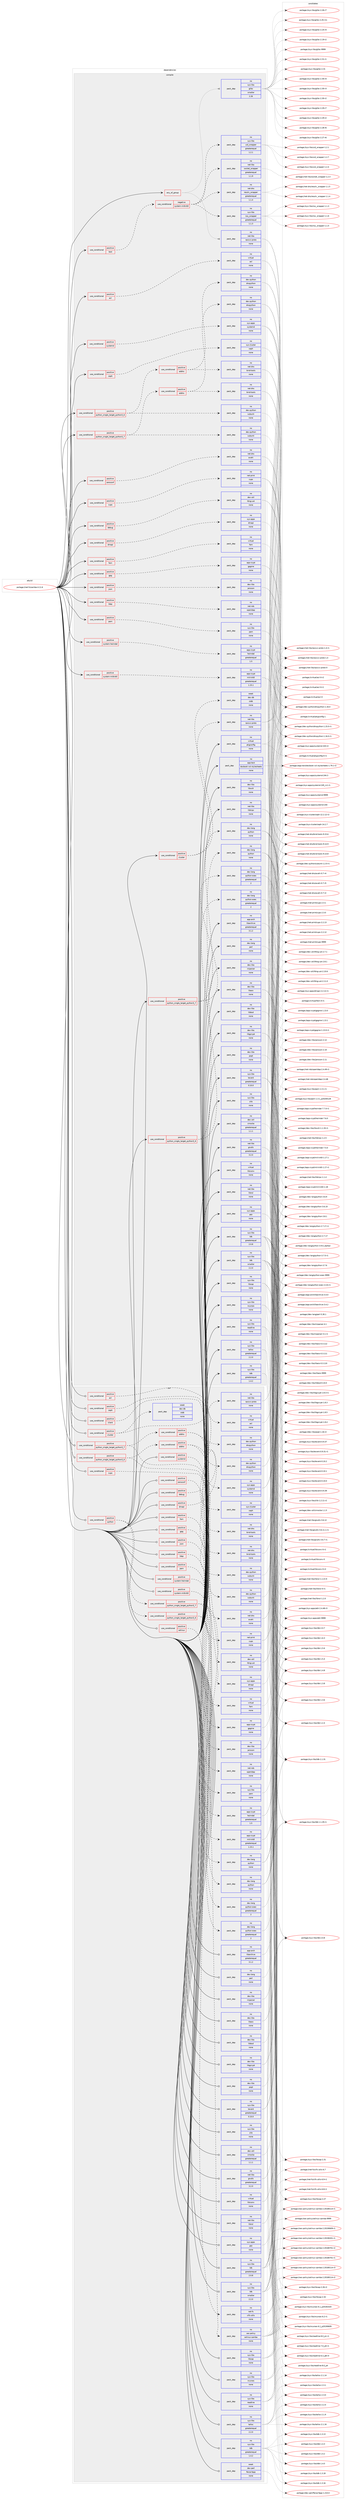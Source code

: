digraph prolog {

# *************
# Graph options
# *************

newrank=true;
concentrate=true;
compound=true;
graph [rankdir=LR,fontname=Helvetica,fontsize=10,ranksep=1.5];#, ranksep=2.5, nodesep=0.2];
edge  [arrowhead=vee];
node  [fontname=Helvetica,fontsize=10];

# **********
# The ebuild
# **********

subgraph cluster_leftcol {
color=gray;
rank=same;
label=<<i>ebuild</i>>;
id [label="portage://net-fs/samba-4.11.6", color=red, width=4, href="../net-fs/samba-4.11.6.svg"];
}

# ****************
# The dependencies
# ****************

subgraph cluster_midcol {
color=gray;
label=<<i>dependencies</i>>;
subgraph cluster_compile {
fillcolor="#eeeeee";
style=filled;
label=<<i>compile</i>>;
subgraph any2143 {
dependency131828 [label=<<TABLE BORDER="0" CELLBORDER="1" CELLSPACING="0" CELLPADDING="4"><TR><TD CELLPADDING="10">any_of_group</TD></TR></TABLE>>, shape=none, color=red];subgraph pack101062 {
dependency131829 [label=<<TABLE BORDER="0" CELLBORDER="1" CELLSPACING="0" CELLPADDING="4" WIDTH="220"><TR><TD ROWSPAN="6" CELLPADDING="30">pack_dep</TD></TR><TR><TD WIDTH="110">no</TD></TR><TR><TD>net-libs</TD></TR><TR><TD>rpcsvc-proto</TD></TR><TR><TD>none</TD></TR><TR><TD></TD></TR></TABLE>>, shape=none, color=blue];
}
dependency131828:e -> dependency131829:w [weight=20,style="dotted",arrowhead="oinv"];
subgraph pack101063 {
dependency131830 [label=<<TABLE BORDER="0" CELLBORDER="1" CELLSPACING="0" CELLPADDING="4" WIDTH="220"><TR><TD ROWSPAN="6" CELLPADDING="30">pack_dep</TD></TR><TR><TD WIDTH="110">no</TD></TR><TR><TD>sys-libs</TD></TR><TR><TD>glibc</TD></TR><TR><TD>smaller</TD></TR><TR><TD>2.26</TD></TR></TABLE>>, shape=none, color=blue];
}
dependency131828:e -> dependency131830:w [weight=20,style="dotted",arrowhead="oinv"];
}
id:e -> dependency131828:w [weight=20,style="solid",arrowhead="vee"];
subgraph cond28496 {
dependency131831 [label=<<TABLE BORDER="0" CELLBORDER="1" CELLSPACING="0" CELLPADDING="4"><TR><TD ROWSPAN="3" CELLPADDING="10">use_conditional</TD></TR><TR><TD>positive</TD></TR><TR><TD>acl</TD></TR></TABLE>>, shape=none, color=red];
subgraph pack101064 {
dependency131832 [label=<<TABLE BORDER="0" CELLBORDER="1" CELLSPACING="0" CELLPADDING="4" WIDTH="220"><TR><TD ROWSPAN="6" CELLPADDING="30">pack_dep</TD></TR><TR><TD WIDTH="110">no</TD></TR><TR><TD>virtual</TD></TR><TR><TD>acl</TD></TR><TR><TD>none</TD></TR><TR><TD></TD></TR></TABLE>>, shape=none, color=blue];
}
dependency131831:e -> dependency131832:w [weight=20,style="dashed",arrowhead="vee"];
}
id:e -> dependency131831:w [weight=20,style="solid",arrowhead="vee"];
subgraph cond28497 {
dependency131833 [label=<<TABLE BORDER="0" CELLBORDER="1" CELLSPACING="0" CELLPADDING="4"><TR><TD ROWSPAN="3" CELLPADDING="10">use_conditional</TD></TR><TR><TD>positive</TD></TR><TR><TD>ceph</TD></TR></TABLE>>, shape=none, color=red];
subgraph pack101065 {
dependency131834 [label=<<TABLE BORDER="0" CELLBORDER="1" CELLSPACING="0" CELLPADDING="4" WIDTH="220"><TR><TD ROWSPAN="6" CELLPADDING="30">pack_dep</TD></TR><TR><TD WIDTH="110">no</TD></TR><TR><TD>sys-cluster</TD></TR><TR><TD>ceph</TD></TR><TR><TD>none</TD></TR><TR><TD></TD></TR></TABLE>>, shape=none, color=blue];
}
dependency131833:e -> dependency131834:w [weight=20,style="dashed",arrowhead="vee"];
}
id:e -> dependency131833:w [weight=20,style="solid",arrowhead="vee"];
subgraph cond28498 {
dependency131835 [label=<<TABLE BORDER="0" CELLBORDER="1" CELLSPACING="0" CELLPADDING="4"><TR><TD ROWSPAN="3" CELLPADDING="10">use_conditional</TD></TR><TR><TD>positive</TD></TR><TR><TD>cluster</TD></TR></TABLE>>, shape=none, color=red];
subgraph pack101066 {
dependency131836 [label=<<TABLE BORDER="0" CELLBORDER="1" CELLSPACING="0" CELLPADDING="4" WIDTH="220"><TR><TD ROWSPAN="6" CELLPADDING="30">pack_dep</TD></TR><TR><TD WIDTH="110">no</TD></TR><TR><TD>net-libs</TD></TR><TR><TD>rpcsvc-proto</TD></TR><TR><TD>none</TD></TR><TR><TD></TD></TR></TABLE>>, shape=none, color=blue];
}
dependency131835:e -> dependency131836:w [weight=20,style="dashed",arrowhead="vee"];
subgraph pack101067 {
dependency131837 [label=<<TABLE BORDER="0" CELLBORDER="1" CELLSPACING="0" CELLPADDING="4" WIDTH="220"><TR><TD ROWSPAN="6" CELLPADDING="30">pack_dep</TD></TR><TR><TD WIDTH="110">weak</TD></TR><TR><TD>dev-db</TD></TR><TR><TD>ctdb</TD></TR><TR><TD>none</TD></TR><TR><TD></TD></TR></TABLE>>, shape=none, color=blue];
}
dependency131835:e -> dependency131837:w [weight=20,style="dashed",arrowhead="vee"];
}
id:e -> dependency131835:w [weight=20,style="solid",arrowhead="vee"];
subgraph cond28499 {
dependency131838 [label=<<TABLE BORDER="0" CELLBORDER="1" CELLSPACING="0" CELLPADDING="4"><TR><TD ROWSPAN="3" CELLPADDING="10">use_conditional</TD></TR><TR><TD>positive</TD></TR><TR><TD>cups</TD></TR></TABLE>>, shape=none, color=red];
subgraph pack101068 {
dependency131839 [label=<<TABLE BORDER="0" CELLBORDER="1" CELLSPACING="0" CELLPADDING="4" WIDTH="220"><TR><TD ROWSPAN="6" CELLPADDING="30">pack_dep</TD></TR><TR><TD WIDTH="110">no</TD></TR><TR><TD>net-print</TD></TR><TR><TD>cups</TD></TR><TR><TD>none</TD></TR><TR><TD></TD></TR></TABLE>>, shape=none, color=blue];
}
dependency131838:e -> dependency131839:w [weight=20,style="dashed",arrowhead="vee"];
}
id:e -> dependency131838:w [weight=20,style="solid",arrowhead="vee"];
subgraph cond28500 {
dependency131840 [label=<<TABLE BORDER="0" CELLBORDER="1" CELLSPACING="0" CELLPADDING="4"><TR><TD ROWSPAN="3" CELLPADDING="10">use_conditional</TD></TR><TR><TD>positive</TD></TR><TR><TD>debug</TD></TR></TABLE>>, shape=none, color=red];
subgraph pack101069 {
dependency131841 [label=<<TABLE BORDER="0" CELLBORDER="1" CELLSPACING="0" CELLPADDING="4" WIDTH="220"><TR><TD ROWSPAN="6" CELLPADDING="30">pack_dep</TD></TR><TR><TD WIDTH="110">no</TD></TR><TR><TD>dev-util</TD></TR><TR><TD>lttng-ust</TD></TR><TR><TD>none</TD></TR><TR><TD></TD></TR></TABLE>>, shape=none, color=blue];
}
dependency131840:e -> dependency131841:w [weight=20,style="dashed",arrowhead="vee"];
}
id:e -> dependency131840:w [weight=20,style="solid",arrowhead="vee"];
subgraph cond28501 {
dependency131842 [label=<<TABLE BORDER="0" CELLBORDER="1" CELLSPACING="0" CELLPADDING="4"><TR><TD ROWSPAN="3" CELLPADDING="10">use_conditional</TD></TR><TR><TD>positive</TD></TR><TR><TD>dmapi</TD></TR></TABLE>>, shape=none, color=red];
subgraph pack101070 {
dependency131843 [label=<<TABLE BORDER="0" CELLBORDER="1" CELLSPACING="0" CELLPADDING="4" WIDTH="220"><TR><TD ROWSPAN="6" CELLPADDING="30">pack_dep</TD></TR><TR><TD WIDTH="110">no</TD></TR><TR><TD>sys-apps</TD></TR><TR><TD>dmapi</TD></TR><TR><TD>none</TD></TR><TR><TD></TD></TR></TABLE>>, shape=none, color=blue];
}
dependency131842:e -> dependency131843:w [weight=20,style="dashed",arrowhead="vee"];
}
id:e -> dependency131842:w [weight=20,style="solid",arrowhead="vee"];
subgraph cond28502 {
dependency131844 [label=<<TABLE BORDER="0" CELLBORDER="1" CELLSPACING="0" CELLPADDING="4"><TR><TD ROWSPAN="3" CELLPADDING="10">use_conditional</TD></TR><TR><TD>positive</TD></TR><TR><TD>fam</TD></TR></TABLE>>, shape=none, color=red];
subgraph pack101071 {
dependency131845 [label=<<TABLE BORDER="0" CELLBORDER="1" CELLSPACING="0" CELLPADDING="4" WIDTH="220"><TR><TD ROWSPAN="6" CELLPADDING="30">pack_dep</TD></TR><TR><TD WIDTH="110">no</TD></TR><TR><TD>virtual</TD></TR><TR><TD>fam</TD></TR><TR><TD>none</TD></TR><TR><TD></TD></TR></TABLE>>, shape=none, color=blue];
}
dependency131844:e -> dependency131845:w [weight=20,style="dashed",arrowhead="vee"];
}
id:e -> dependency131844:w [weight=20,style="solid",arrowhead="vee"];
subgraph cond28503 {
dependency131846 [label=<<TABLE BORDER="0" CELLBORDER="1" CELLSPACING="0" CELLPADDING="4"><TR><TD ROWSPAN="3" CELLPADDING="10">use_conditional</TD></TR><TR><TD>positive</TD></TR><TR><TD>gpg</TD></TR></TABLE>>, shape=none, color=red];
subgraph pack101072 {
dependency131847 [label=<<TABLE BORDER="0" CELLBORDER="1" CELLSPACING="0" CELLPADDING="4" WIDTH="220"><TR><TD ROWSPAN="6" CELLPADDING="30">pack_dep</TD></TR><TR><TD WIDTH="110">no</TD></TR><TR><TD>app-crypt</TD></TR><TR><TD>gpgme</TD></TR><TR><TD>none</TD></TR><TR><TD></TD></TR></TABLE>>, shape=none, color=blue];
}
dependency131846:e -> dependency131847:w [weight=20,style="dashed",arrowhead="vee"];
}
id:e -> dependency131846:w [weight=20,style="solid",arrowhead="vee"];
subgraph cond28504 {
dependency131848 [label=<<TABLE BORDER="0" CELLBORDER="1" CELLSPACING="0" CELLPADDING="4"><TR><TD ROWSPAN="3" CELLPADDING="10">use_conditional</TD></TR><TR><TD>positive</TD></TR><TR><TD>json</TD></TR></TABLE>>, shape=none, color=red];
subgraph pack101073 {
dependency131849 [label=<<TABLE BORDER="0" CELLBORDER="1" CELLSPACING="0" CELLPADDING="4" WIDTH="220"><TR><TD ROWSPAN="6" CELLPADDING="30">pack_dep</TD></TR><TR><TD WIDTH="110">no</TD></TR><TR><TD>dev-libs</TD></TR><TR><TD>jansson</TD></TR><TR><TD>none</TD></TR><TR><TD></TD></TR></TABLE>>, shape=none, color=blue];
}
dependency131848:e -> dependency131849:w [weight=20,style="dashed",arrowhead="vee"];
}
id:e -> dependency131848:w [weight=20,style="solid",arrowhead="vee"];
subgraph cond28505 {
dependency131850 [label=<<TABLE BORDER="0" CELLBORDER="1" CELLSPACING="0" CELLPADDING="4"><TR><TD ROWSPAN="3" CELLPADDING="10">use_conditional</TD></TR><TR><TD>positive</TD></TR><TR><TD>ldap</TD></TR></TABLE>>, shape=none, color=red];
subgraph pack101074 {
dependency131851 [label=<<TABLE BORDER="0" CELLBORDER="1" CELLSPACING="0" CELLPADDING="4" WIDTH="220"><TR><TD ROWSPAN="6" CELLPADDING="30">pack_dep</TD></TR><TR><TD WIDTH="110">no</TD></TR><TR><TD>net-nds</TD></TR><TR><TD>openldap</TD></TR><TR><TD>none</TD></TR><TR><TD></TD></TR></TABLE>>, shape=none, color=blue];
}
dependency131850:e -> dependency131851:w [weight=20,style="dashed",arrowhead="vee"];
}
id:e -> dependency131850:w [weight=20,style="solid",arrowhead="vee"];
subgraph cond28506 {
dependency131852 [label=<<TABLE BORDER="0" CELLBORDER="1" CELLSPACING="0" CELLPADDING="4"><TR><TD ROWSPAN="3" CELLPADDING="10">use_conditional</TD></TR><TR><TD>positive</TD></TR><TR><TD>pam</TD></TR></TABLE>>, shape=none, color=red];
subgraph pack101075 {
dependency131853 [label=<<TABLE BORDER="0" CELLBORDER="1" CELLSPACING="0" CELLPADDING="4" WIDTH="220"><TR><TD ROWSPAN="6" CELLPADDING="30">pack_dep</TD></TR><TR><TD WIDTH="110">no</TD></TR><TR><TD>sys-libs</TD></TR><TR><TD>pam</TD></TR><TR><TD>none</TD></TR><TR><TD></TD></TR></TABLE>>, shape=none, color=blue];
}
dependency131852:e -> dependency131853:w [weight=20,style="dashed",arrowhead="vee"];
}
id:e -> dependency131852:w [weight=20,style="solid",arrowhead="vee"];
subgraph cond28507 {
dependency131854 [label=<<TABLE BORDER="0" CELLBORDER="1" CELLSPACING="0" CELLPADDING="4"><TR><TD ROWSPAN="3" CELLPADDING="10">use_conditional</TD></TR><TR><TD>positive</TD></TR><TR><TD>python_single_target_python3_6</TD></TR></TABLE>>, shape=none, color=red];
subgraph pack101076 {
dependency131855 [label=<<TABLE BORDER="0" CELLBORDER="1" CELLSPACING="0" CELLPADDING="4" WIDTH="220"><TR><TD ROWSPAN="6" CELLPADDING="30">pack_dep</TD></TR><TR><TD WIDTH="110">no</TD></TR><TR><TD>dev-lang</TD></TR><TR><TD>python</TD></TR><TR><TD>none</TD></TR><TR><TD></TD></TR></TABLE>>, shape=none, color=blue];
}
dependency131854:e -> dependency131855:w [weight=20,style="dashed",arrowhead="vee"];
subgraph pack101077 {
dependency131856 [label=<<TABLE BORDER="0" CELLBORDER="1" CELLSPACING="0" CELLPADDING="4" WIDTH="220"><TR><TD ROWSPAN="6" CELLPADDING="30">pack_dep</TD></TR><TR><TD WIDTH="110">no</TD></TR><TR><TD>dev-lang</TD></TR><TR><TD>python-exec</TD></TR><TR><TD>greaterequal</TD></TR><TR><TD>2</TD></TR></TABLE>>, shape=none, color=blue];
}
dependency131854:e -> dependency131856:w [weight=20,style="dashed",arrowhead="vee"];
}
id:e -> dependency131854:w [weight=20,style="solid",arrowhead="vee"];
subgraph cond28508 {
dependency131857 [label=<<TABLE BORDER="0" CELLBORDER="1" CELLSPACING="0" CELLPADDING="4"><TR><TD ROWSPAN="3" CELLPADDING="10">use_conditional</TD></TR><TR><TD>positive</TD></TR><TR><TD>python_single_target_python3_6</TD></TR></TABLE>>, shape=none, color=red];
subgraph pack101078 {
dependency131858 [label=<<TABLE BORDER="0" CELLBORDER="1" CELLSPACING="0" CELLPADDING="4" WIDTH="220"><TR><TD ROWSPAN="6" CELLPADDING="30">pack_dep</TD></TR><TR><TD WIDTH="110">no</TD></TR><TR><TD>dev-python</TD></TR><TR><TD>subunit</TD></TR><TR><TD>none</TD></TR><TR><TD></TD></TR></TABLE>>, shape=none, color=blue];
}
dependency131857:e -> dependency131858:w [weight=20,style="dashed",arrowhead="vee"];
subgraph cond28509 {
dependency131859 [label=<<TABLE BORDER="0" CELLBORDER="1" CELLSPACING="0" CELLPADDING="4"><TR><TD ROWSPAN="3" CELLPADDING="10">use_conditional</TD></TR><TR><TD>positive</TD></TR><TR><TD>addns</TD></TR></TABLE>>, shape=none, color=red];
subgraph pack101079 {
dependency131860 [label=<<TABLE BORDER="0" CELLBORDER="1" CELLSPACING="0" CELLPADDING="4" WIDTH="220"><TR><TD ROWSPAN="6" CELLPADDING="30">pack_dep</TD></TR><TR><TD WIDTH="110">no</TD></TR><TR><TD>net-dns</TD></TR><TR><TD>bind-tools</TD></TR><TR><TD>none</TD></TR><TR><TD></TD></TR></TABLE>>, shape=none, color=blue];
}
dependency131859:e -> dependency131860:w [weight=20,style="dashed",arrowhead="vee"];
subgraph pack101080 {
dependency131861 [label=<<TABLE BORDER="0" CELLBORDER="1" CELLSPACING="0" CELLPADDING="4" WIDTH="220"><TR><TD ROWSPAN="6" CELLPADDING="30">pack_dep</TD></TR><TR><TD WIDTH="110">no</TD></TR><TR><TD>dev-python</TD></TR><TR><TD>dnspython</TD></TR><TR><TD>none</TD></TR><TR><TD></TD></TR></TABLE>>, shape=none, color=blue];
}
dependency131859:e -> dependency131861:w [weight=20,style="dashed",arrowhead="vee"];
}
dependency131857:e -> dependency131859:w [weight=20,style="dashed",arrowhead="vee"];
}
id:e -> dependency131857:w [weight=20,style="solid",arrowhead="vee"];
subgraph cond28510 {
dependency131862 [label=<<TABLE BORDER="0" CELLBORDER="1" CELLSPACING="0" CELLPADDING="4"><TR><TD ROWSPAN="3" CELLPADDING="10">use_conditional</TD></TR><TR><TD>positive</TD></TR><TR><TD>python_single_target_python3_7</TD></TR></TABLE>>, shape=none, color=red];
subgraph pack101081 {
dependency131863 [label=<<TABLE BORDER="0" CELLBORDER="1" CELLSPACING="0" CELLPADDING="4" WIDTH="220"><TR><TD ROWSPAN="6" CELLPADDING="30">pack_dep</TD></TR><TR><TD WIDTH="110">no</TD></TR><TR><TD>dev-lang</TD></TR><TR><TD>python</TD></TR><TR><TD>none</TD></TR><TR><TD></TD></TR></TABLE>>, shape=none, color=blue];
}
dependency131862:e -> dependency131863:w [weight=20,style="dashed",arrowhead="vee"];
subgraph pack101082 {
dependency131864 [label=<<TABLE BORDER="0" CELLBORDER="1" CELLSPACING="0" CELLPADDING="4" WIDTH="220"><TR><TD ROWSPAN="6" CELLPADDING="30">pack_dep</TD></TR><TR><TD WIDTH="110">no</TD></TR><TR><TD>dev-lang</TD></TR><TR><TD>python-exec</TD></TR><TR><TD>greaterequal</TD></TR><TR><TD>2</TD></TR></TABLE>>, shape=none, color=blue];
}
dependency131862:e -> dependency131864:w [weight=20,style="dashed",arrowhead="vee"];
}
id:e -> dependency131862:w [weight=20,style="solid",arrowhead="vee"];
subgraph cond28511 {
dependency131865 [label=<<TABLE BORDER="0" CELLBORDER="1" CELLSPACING="0" CELLPADDING="4"><TR><TD ROWSPAN="3" CELLPADDING="10">use_conditional</TD></TR><TR><TD>positive</TD></TR><TR><TD>python_single_target_python3_7</TD></TR></TABLE>>, shape=none, color=red];
subgraph pack101083 {
dependency131866 [label=<<TABLE BORDER="0" CELLBORDER="1" CELLSPACING="0" CELLPADDING="4" WIDTH="220"><TR><TD ROWSPAN="6" CELLPADDING="30">pack_dep</TD></TR><TR><TD WIDTH="110">no</TD></TR><TR><TD>dev-python</TD></TR><TR><TD>subunit</TD></TR><TR><TD>none</TD></TR><TR><TD></TD></TR></TABLE>>, shape=none, color=blue];
}
dependency131865:e -> dependency131866:w [weight=20,style="dashed",arrowhead="vee"];
subgraph cond28512 {
dependency131867 [label=<<TABLE BORDER="0" CELLBORDER="1" CELLSPACING="0" CELLPADDING="4"><TR><TD ROWSPAN="3" CELLPADDING="10">use_conditional</TD></TR><TR><TD>positive</TD></TR><TR><TD>addns</TD></TR></TABLE>>, shape=none, color=red];
subgraph pack101084 {
dependency131868 [label=<<TABLE BORDER="0" CELLBORDER="1" CELLSPACING="0" CELLPADDING="4" WIDTH="220"><TR><TD ROWSPAN="6" CELLPADDING="30">pack_dep</TD></TR><TR><TD WIDTH="110">no</TD></TR><TR><TD>net-dns</TD></TR><TR><TD>bind-tools</TD></TR><TR><TD>none</TD></TR><TR><TD></TD></TR></TABLE>>, shape=none, color=blue];
}
dependency131867:e -> dependency131868:w [weight=20,style="dashed",arrowhead="vee"];
subgraph pack101085 {
dependency131869 [label=<<TABLE BORDER="0" CELLBORDER="1" CELLSPACING="0" CELLPADDING="4" WIDTH="220"><TR><TD ROWSPAN="6" CELLPADDING="30">pack_dep</TD></TR><TR><TD WIDTH="110">no</TD></TR><TR><TD>dev-python</TD></TR><TR><TD>dnspython</TD></TR><TR><TD>none</TD></TR><TR><TD></TD></TR></TABLE>>, shape=none, color=blue];
}
dependency131867:e -> dependency131869:w [weight=20,style="dashed",arrowhead="vee"];
}
dependency131865:e -> dependency131867:w [weight=20,style="dashed",arrowhead="vee"];
}
id:e -> dependency131865:w [weight=20,style="solid",arrowhead="vee"];
subgraph cond28513 {
dependency131870 [label=<<TABLE BORDER="0" CELLBORDER="1" CELLSPACING="0" CELLPADDING="4"><TR><TD ROWSPAN="3" CELLPADDING="10">use_conditional</TD></TR><TR><TD>positive</TD></TR><TR><TD>system-heimdal</TD></TR></TABLE>>, shape=none, color=red];
subgraph pack101086 {
dependency131871 [label=<<TABLE BORDER="0" CELLBORDER="1" CELLSPACING="0" CELLPADDING="4" WIDTH="220"><TR><TD ROWSPAN="6" CELLPADDING="30">pack_dep</TD></TR><TR><TD WIDTH="110">no</TD></TR><TR><TD>app-crypt</TD></TR><TR><TD>heimdal</TD></TR><TR><TD>greaterequal</TD></TR><TR><TD>1.5</TD></TR></TABLE>>, shape=none, color=blue];
}
dependency131870:e -> dependency131871:w [weight=20,style="dashed",arrowhead="vee"];
}
id:e -> dependency131870:w [weight=20,style="solid",arrowhead="vee"];
subgraph cond28514 {
dependency131872 [label=<<TABLE BORDER="0" CELLBORDER="1" CELLSPACING="0" CELLPADDING="4"><TR><TD ROWSPAN="3" CELLPADDING="10">use_conditional</TD></TR><TR><TD>positive</TD></TR><TR><TD>system-mitkrb5</TD></TR></TABLE>>, shape=none, color=red];
subgraph pack101087 {
dependency131873 [label=<<TABLE BORDER="0" CELLBORDER="1" CELLSPACING="0" CELLPADDING="4" WIDTH="220"><TR><TD ROWSPAN="6" CELLPADDING="30">pack_dep</TD></TR><TR><TD WIDTH="110">no</TD></TR><TR><TD>app-crypt</TD></TR><TR><TD>mit-krb5</TD></TR><TR><TD>greaterequal</TD></TR><TR><TD>1.15.1</TD></TR></TABLE>>, shape=none, color=blue];
}
dependency131872:e -> dependency131873:w [weight=20,style="dashed",arrowhead="vee"];
}
id:e -> dependency131872:w [weight=20,style="solid",arrowhead="vee"];
subgraph cond28515 {
dependency131874 [label=<<TABLE BORDER="0" CELLBORDER="1" CELLSPACING="0" CELLPADDING="4"><TR><TD ROWSPAN="3" CELLPADDING="10">use_conditional</TD></TR><TR><TD>positive</TD></TR><TR><TD>systemd</TD></TR></TABLE>>, shape=none, color=red];
subgraph pack101088 {
dependency131875 [label=<<TABLE BORDER="0" CELLBORDER="1" CELLSPACING="0" CELLPADDING="4" WIDTH="220"><TR><TD ROWSPAN="6" CELLPADDING="30">pack_dep</TD></TR><TR><TD WIDTH="110">no</TD></TR><TR><TD>sys-apps</TD></TR><TR><TD>systemd</TD></TR><TR><TD>none</TD></TR><TR><TD></TD></TR></TABLE>>, shape=none, color=blue];
}
dependency131874:e -> dependency131875:w [weight=20,style="dashed",arrowhead="vee"];
}
id:e -> dependency131874:w [weight=20,style="solid",arrowhead="vee"];
subgraph cond28516 {
dependency131876 [label=<<TABLE BORDER="0" CELLBORDER="1" CELLSPACING="0" CELLPADDING="4"><TR><TD ROWSPAN="3" CELLPADDING="10">use_conditional</TD></TR><TR><TD>positive</TD></TR><TR><TD>test</TD></TR></TABLE>>, shape=none, color=red];
subgraph cond28517 {
dependency131877 [label=<<TABLE BORDER="0" CELLBORDER="1" CELLSPACING="0" CELLPADDING="4"><TR><TD ROWSPAN="3" CELLPADDING="10">use_conditional</TD></TR><TR><TD>negative</TD></TR><TR><TD>system-mitkrb5</TD></TR></TABLE>>, shape=none, color=red];
subgraph pack101089 {
dependency131878 [label=<<TABLE BORDER="0" CELLBORDER="1" CELLSPACING="0" CELLPADDING="4" WIDTH="220"><TR><TD ROWSPAN="6" CELLPADDING="30">pack_dep</TD></TR><TR><TD WIDTH="110">no</TD></TR><TR><TD>sys-libs</TD></TR><TR><TD>nss_wrapper</TD></TR><TR><TD>greaterequal</TD></TR><TR><TD>1.1.3</TD></TR></TABLE>>, shape=none, color=blue];
}
dependency131877:e -> dependency131878:w [weight=20,style="dashed",arrowhead="vee"];
subgraph pack101090 {
dependency131879 [label=<<TABLE BORDER="0" CELLBORDER="1" CELLSPACING="0" CELLPADDING="4" WIDTH="220"><TR><TD ROWSPAN="6" CELLPADDING="30">pack_dep</TD></TR><TR><TD WIDTH="110">no</TD></TR><TR><TD>net-dns</TD></TR><TR><TD>resolv_wrapper</TD></TR><TR><TD>greaterequal</TD></TR><TR><TD>1.1.4</TD></TR></TABLE>>, shape=none, color=blue];
}
dependency131877:e -> dependency131879:w [weight=20,style="dashed",arrowhead="vee"];
subgraph pack101091 {
dependency131880 [label=<<TABLE BORDER="0" CELLBORDER="1" CELLSPACING="0" CELLPADDING="4" WIDTH="220"><TR><TD ROWSPAN="6" CELLPADDING="30">pack_dep</TD></TR><TR><TD WIDTH="110">no</TD></TR><TR><TD>net-libs</TD></TR><TR><TD>socket_wrapper</TD></TR><TR><TD>greaterequal</TD></TR><TR><TD>1.1.9</TD></TR></TABLE>>, shape=none, color=blue];
}
dependency131877:e -> dependency131880:w [weight=20,style="dashed",arrowhead="vee"];
subgraph pack101092 {
dependency131881 [label=<<TABLE BORDER="0" CELLBORDER="1" CELLSPACING="0" CELLPADDING="4" WIDTH="220"><TR><TD ROWSPAN="6" CELLPADDING="30">pack_dep</TD></TR><TR><TD WIDTH="110">no</TD></TR><TR><TD>sys-libs</TD></TR><TR><TD>uid_wrapper</TD></TR><TR><TD>greaterequal</TD></TR><TR><TD>1.2.1</TD></TR></TABLE>>, shape=none, color=blue];
}
dependency131877:e -> dependency131881:w [weight=20,style="dashed",arrowhead="vee"];
}
dependency131876:e -> dependency131877:w [weight=20,style="dashed",arrowhead="vee"];
}
id:e -> dependency131876:w [weight=20,style="solid",arrowhead="vee"];
subgraph cond28518 {
dependency131882 [label=<<TABLE BORDER="0" CELLBORDER="1" CELLSPACING="0" CELLPADDING="4"><TR><TD ROWSPAN="3" CELLPADDING="10">use_conditional</TD></TR><TR><TD>positive</TD></TR><TR><TD>zeroconf</TD></TR></TABLE>>, shape=none, color=red];
subgraph pack101093 {
dependency131883 [label=<<TABLE BORDER="0" CELLBORDER="1" CELLSPACING="0" CELLPADDING="4" WIDTH="220"><TR><TD ROWSPAN="6" CELLPADDING="30">pack_dep</TD></TR><TR><TD WIDTH="110">no</TD></TR><TR><TD>net-dns</TD></TR><TR><TD>avahi</TD></TR><TR><TD>none</TD></TR><TR><TD></TD></TR></TABLE>>, shape=none, color=blue];
}
dependency131882:e -> dependency131883:w [weight=20,style="dashed",arrowhead="vee"];
}
id:e -> dependency131882:w [weight=20,style="solid",arrowhead="vee"];
subgraph pack101094 {
dependency131884 [label=<<TABLE BORDER="0" CELLBORDER="1" CELLSPACING="0" CELLPADDING="4" WIDTH="220"><TR><TD ROWSPAN="6" CELLPADDING="30">pack_dep</TD></TR><TR><TD WIDTH="110">no</TD></TR><TR><TD>app-arch</TD></TR><TR><TD>libarchive</TD></TR><TR><TD>greaterequal</TD></TR><TR><TD>3.1.2</TD></TR></TABLE>>, shape=none, color=blue];
}
id:e -> dependency131884:w [weight=20,style="solid",arrowhead="vee"];
subgraph pack101095 {
dependency131885 [label=<<TABLE BORDER="0" CELLBORDER="1" CELLSPACING="0" CELLPADDING="4" WIDTH="220"><TR><TD ROWSPAN="6" CELLPADDING="30">pack_dep</TD></TR><TR><TD WIDTH="110">no</TD></TR><TR><TD>app-text</TD></TR><TR><TD>docbook-xsl-stylesheets</TD></TR><TR><TD>none</TD></TR><TR><TD></TD></TR></TABLE>>, shape=none, color=blue];
}
id:e -> dependency131885:w [weight=20,style="solid",arrowhead="vee"];
subgraph pack101096 {
dependency131886 [label=<<TABLE BORDER="0" CELLBORDER="1" CELLSPACING="0" CELLPADDING="4" WIDTH="220"><TR><TD ROWSPAN="6" CELLPADDING="30">pack_dep</TD></TR><TR><TD WIDTH="110">no</TD></TR><TR><TD>dev-lang</TD></TR><TR><TD>perl</TD></TR><TR><TD>none</TD></TR><TR><TD></TD></TR></TABLE>>, shape=none, color=blue];
}
id:e -> dependency131886:w [weight=20,style="solid",arrowhead="vee"];
subgraph pack101097 {
dependency131887 [label=<<TABLE BORDER="0" CELLBORDER="1" CELLSPACING="0" CELLPADDING="4" WIDTH="220"><TR><TD ROWSPAN="6" CELLPADDING="30">pack_dep</TD></TR><TR><TD WIDTH="110">no</TD></TR><TR><TD>dev-libs</TD></TR><TR><TD>iniparser</TD></TR><TR><TD>none</TD></TR><TR><TD></TD></TR></TABLE>>, shape=none, color=blue];
}
id:e -> dependency131887:w [weight=20,style="solid",arrowhead="vee"];
subgraph pack101098 {
dependency131888 [label=<<TABLE BORDER="0" CELLBORDER="1" CELLSPACING="0" CELLPADDING="4" WIDTH="220"><TR><TD ROWSPAN="6" CELLPADDING="30">pack_dep</TD></TR><TR><TD WIDTH="110">no</TD></TR><TR><TD>dev-libs</TD></TR><TR><TD>libaio</TD></TR><TR><TD>none</TD></TR><TR><TD></TD></TR></TABLE>>, shape=none, color=blue];
}
id:e -> dependency131888:w [weight=20,style="solid",arrowhead="vee"];
subgraph pack101099 {
dependency131889 [label=<<TABLE BORDER="0" CELLBORDER="1" CELLSPACING="0" CELLPADDING="4" WIDTH="220"><TR><TD ROWSPAN="6" CELLPADDING="30">pack_dep</TD></TR><TR><TD WIDTH="110">no</TD></TR><TR><TD>dev-libs</TD></TR><TR><TD>libbsd</TD></TR><TR><TD>none</TD></TR><TR><TD></TD></TR></TABLE>>, shape=none, color=blue];
}
id:e -> dependency131889:w [weight=20,style="solid",arrowhead="vee"];
subgraph pack101100 {
dependency131890 [label=<<TABLE BORDER="0" CELLBORDER="1" CELLSPACING="0" CELLPADDING="4" WIDTH="220"><TR><TD ROWSPAN="6" CELLPADDING="30">pack_dep</TD></TR><TR><TD WIDTH="110">no</TD></TR><TR><TD>dev-libs</TD></TR><TR><TD>libgcrypt</TD></TR><TR><TD>none</TD></TR><TR><TD></TD></TR></TABLE>>, shape=none, color=blue];
}
id:e -> dependency131890:w [weight=20,style="solid",arrowhead="vee"];
subgraph pack101101 {
dependency131891 [label=<<TABLE BORDER="0" CELLBORDER="1" CELLSPACING="0" CELLPADDING="4" WIDTH="220"><TR><TD ROWSPAN="6" CELLPADDING="30">pack_dep</TD></TR><TR><TD WIDTH="110">no</TD></TR><TR><TD>dev-libs</TD></TR><TR><TD>libxslt</TD></TR><TR><TD>none</TD></TR><TR><TD></TD></TR></TABLE>>, shape=none, color=blue];
}
id:e -> dependency131891:w [weight=20,style="solid",arrowhead="vee"];
subgraph pack101102 {
dependency131892 [label=<<TABLE BORDER="0" CELLBORDER="1" CELLSPACING="0" CELLPADDING="4" WIDTH="220"><TR><TD ROWSPAN="6" CELLPADDING="30">pack_dep</TD></TR><TR><TD WIDTH="110">no</TD></TR><TR><TD>dev-libs</TD></TR><TR><TD>popt</TD></TR><TR><TD>none</TD></TR><TR><TD></TD></TR></TABLE>>, shape=none, color=blue];
}
id:e -> dependency131892:w [weight=20,style="solid",arrowhead="vee"];
subgraph pack101103 {
dependency131893 [label=<<TABLE BORDER="0" CELLBORDER="1" CELLSPACING="0" CELLPADDING="4" WIDTH="220"><TR><TD ROWSPAN="6" CELLPADDING="30">pack_dep</TD></TR><TR><TD WIDTH="110">no</TD></TR><TR><TD>dev-util</TD></TR><TR><TD>cmocka</TD></TR><TR><TD>greaterequal</TD></TR><TR><TD>1.1.1</TD></TR></TABLE>>, shape=none, color=blue];
}
id:e -> dependency131893:w [weight=20,style="solid",arrowhead="vee"];
subgraph pack101104 {
dependency131894 [label=<<TABLE BORDER="0" CELLBORDER="1" CELLSPACING="0" CELLPADDING="4" WIDTH="220"><TR><TD ROWSPAN="6" CELLPADDING="30">pack_dep</TD></TR><TR><TD WIDTH="110">no</TD></TR><TR><TD>net-libs</TD></TR><TR><TD>gnutls</TD></TR><TR><TD>greaterequal</TD></TR><TR><TD>3.2.0</TD></TR></TABLE>>, shape=none, color=blue];
}
id:e -> dependency131894:w [weight=20,style="solid",arrowhead="vee"];
subgraph pack101105 {
dependency131895 [label=<<TABLE BORDER="0" CELLBORDER="1" CELLSPACING="0" CELLPADDING="4" WIDTH="220"><TR><TD ROWSPAN="6" CELLPADDING="30">pack_dep</TD></TR><TR><TD WIDTH="110">no</TD></TR><TR><TD>net-libs</TD></TR><TR><TD>libnsl</TD></TR><TR><TD>none</TD></TR><TR><TD></TD></TR></TABLE>>, shape=none, color=blue];
}
id:e -> dependency131895:w [weight=20,style="solid",arrowhead="vee"];
subgraph pack101106 {
dependency131896 [label=<<TABLE BORDER="0" CELLBORDER="1" CELLSPACING="0" CELLPADDING="4" WIDTH="220"><TR><TD ROWSPAN="6" CELLPADDING="30">pack_dep</TD></TR><TR><TD WIDTH="110">no</TD></TR><TR><TD>net-libs</TD></TR><TR><TD>libtirpc</TD></TR><TR><TD>none</TD></TR><TR><TD></TD></TR></TABLE>>, shape=none, color=blue];
}
id:e -> dependency131896:w [weight=20,style="solid",arrowhead="vee"];
subgraph pack101107 {
dependency131897 [label=<<TABLE BORDER="0" CELLBORDER="1" CELLSPACING="0" CELLPADDING="4" WIDTH="220"><TR><TD ROWSPAN="6" CELLPADDING="30">pack_dep</TD></TR><TR><TD WIDTH="110">no</TD></TR><TR><TD>sys-apps</TD></TR><TR><TD>attr</TD></TR><TR><TD>none</TD></TR><TR><TD></TD></TR></TABLE>>, shape=none, color=blue];
}
id:e -> dependency131897:w [weight=20,style="solid",arrowhead="vee"];
subgraph pack101108 {
dependency131898 [label=<<TABLE BORDER="0" CELLBORDER="1" CELLSPACING="0" CELLPADDING="4" WIDTH="220"><TR><TD ROWSPAN="6" CELLPADDING="30">pack_dep</TD></TR><TR><TD WIDTH="110">no</TD></TR><TR><TD>sys-libs</TD></TR><TR><TD>ldb</TD></TR><TR><TD>greaterequal</TD></TR><TR><TD>2.0.8</TD></TR></TABLE>>, shape=none, color=blue];
}
id:e -> dependency131898:w [weight=20,style="solid",arrowhead="vee"];
subgraph pack101109 {
dependency131899 [label=<<TABLE BORDER="0" CELLBORDER="1" CELLSPACING="0" CELLPADDING="4" WIDTH="220"><TR><TD ROWSPAN="6" CELLPADDING="30">pack_dep</TD></TR><TR><TD WIDTH="110">no</TD></TR><TR><TD>sys-libs</TD></TR><TR><TD>ldb</TD></TR><TR><TD>smaller</TD></TR><TR><TD>2.2.0</TD></TR></TABLE>>, shape=none, color=blue];
}
id:e -> dependency131899:w [weight=20,style="solid",arrowhead="vee"];
subgraph pack101110 {
dependency131900 [label=<<TABLE BORDER="0" CELLBORDER="1" CELLSPACING="0" CELLPADDING="4" WIDTH="220"><TR><TD ROWSPAN="6" CELLPADDING="30">pack_dep</TD></TR><TR><TD WIDTH="110">no</TD></TR><TR><TD>sys-libs</TD></TR><TR><TD>libcap</TD></TR><TR><TD>none</TD></TR><TR><TD></TD></TR></TABLE>>, shape=none, color=blue];
}
id:e -> dependency131900:w [weight=20,style="solid",arrowhead="vee"];
subgraph pack101111 {
dependency131901 [label=<<TABLE BORDER="0" CELLBORDER="1" CELLSPACING="0" CELLPADDING="4" WIDTH="220"><TR><TD ROWSPAN="6" CELLPADDING="30">pack_dep</TD></TR><TR><TD WIDTH="110">no</TD></TR><TR><TD>sys-libs</TD></TR><TR><TD>ncurses</TD></TR><TR><TD>none</TD></TR><TR><TD></TD></TR></TABLE>>, shape=none, color=blue];
}
id:e -> dependency131901:w [weight=20,style="solid",arrowhead="vee"];
subgraph pack101112 {
dependency131902 [label=<<TABLE BORDER="0" CELLBORDER="1" CELLSPACING="0" CELLPADDING="4" WIDTH="220"><TR><TD ROWSPAN="6" CELLPADDING="30">pack_dep</TD></TR><TR><TD WIDTH="110">no</TD></TR><TR><TD>sys-libs</TD></TR><TR><TD>readline</TD></TR><TR><TD>none</TD></TR><TR><TD></TD></TR></TABLE>>, shape=none, color=blue];
}
id:e -> dependency131902:w [weight=20,style="solid",arrowhead="vee"];
subgraph pack101113 {
dependency131903 [label=<<TABLE BORDER="0" CELLBORDER="1" CELLSPACING="0" CELLPADDING="4" WIDTH="220"><TR><TD ROWSPAN="6" CELLPADDING="30">pack_dep</TD></TR><TR><TD WIDTH="110">no</TD></TR><TR><TD>sys-libs</TD></TR><TR><TD>talloc</TD></TR><TR><TD>greaterequal</TD></TR><TR><TD>2.2.0</TD></TR></TABLE>>, shape=none, color=blue];
}
id:e -> dependency131903:w [weight=20,style="solid",arrowhead="vee"];
subgraph pack101114 {
dependency131904 [label=<<TABLE BORDER="0" CELLBORDER="1" CELLSPACING="0" CELLPADDING="4" WIDTH="220"><TR><TD ROWSPAN="6" CELLPADDING="30">pack_dep</TD></TR><TR><TD WIDTH="110">no</TD></TR><TR><TD>sys-libs</TD></TR><TR><TD>tdb</TD></TR><TR><TD>greaterequal</TD></TR><TR><TD>1.4.2</TD></TR></TABLE>>, shape=none, color=blue];
}
id:e -> dependency131904:w [weight=20,style="solid",arrowhead="vee"];
subgraph pack101115 {
dependency131905 [label=<<TABLE BORDER="0" CELLBORDER="1" CELLSPACING="0" CELLPADDING="4" WIDTH="220"><TR><TD ROWSPAN="6" CELLPADDING="30">pack_dep</TD></TR><TR><TD WIDTH="110">no</TD></TR><TR><TD>sys-libs</TD></TR><TR><TD>tevent</TD></TR><TR><TD>greaterequal</TD></TR><TR><TD>0.10.0</TD></TR></TABLE>>, shape=none, color=blue];
}
id:e -> dependency131905:w [weight=20,style="solid",arrowhead="vee"];
subgraph pack101116 {
dependency131906 [label=<<TABLE BORDER="0" CELLBORDER="1" CELLSPACING="0" CELLPADDING="4" WIDTH="220"><TR><TD ROWSPAN="6" CELLPADDING="30">pack_dep</TD></TR><TR><TD WIDTH="110">no</TD></TR><TR><TD>sys-libs</TD></TR><TR><TD>zlib</TD></TR><TR><TD>none</TD></TR><TR><TD></TD></TR></TABLE>>, shape=none, color=blue];
}
id:e -> dependency131906:w [weight=20,style="solid",arrowhead="vee"];
subgraph pack101117 {
dependency131907 [label=<<TABLE BORDER="0" CELLBORDER="1" CELLSPACING="0" CELLPADDING="4" WIDTH="220"><TR><TD ROWSPAN="6" CELLPADDING="30">pack_dep</TD></TR><TR><TD WIDTH="110">no</TD></TR><TR><TD>virtual</TD></TR><TR><TD>libiconv</TD></TR><TR><TD>none</TD></TR><TR><TD></TD></TR></TABLE>>, shape=none, color=blue];
}
id:e -> dependency131907:w [weight=20,style="solid",arrowhead="vee"];
subgraph pack101118 {
dependency131908 [label=<<TABLE BORDER="0" CELLBORDER="1" CELLSPACING="0" CELLPADDING="4" WIDTH="220"><TR><TD ROWSPAN="6" CELLPADDING="30">pack_dep</TD></TR><TR><TD WIDTH="110">no</TD></TR><TR><TD>virtual</TD></TR><TR><TD>pkgconfig</TD></TR><TR><TD>none</TD></TR><TR><TD></TD></TR></TABLE>>, shape=none, color=blue];
}
id:e -> dependency131908:w [weight=20,style="solid",arrowhead="vee"];
}
subgraph cluster_compileandrun {
fillcolor="#eeeeee";
style=filled;
label=<<i>compile and run</i>>;
}
subgraph cluster_run {
fillcolor="#eeeeee";
style=filled;
label=<<i>run</i>>;
subgraph cond28519 {
dependency131909 [label=<<TABLE BORDER="0" CELLBORDER="1" CELLSPACING="0" CELLPADDING="4"><TR><TD ROWSPAN="3" CELLPADDING="10">use_conditional</TD></TR><TR><TD>positive</TD></TR><TR><TD>acl</TD></TR></TABLE>>, shape=none, color=red];
subgraph pack101119 {
dependency131910 [label=<<TABLE BORDER="0" CELLBORDER="1" CELLSPACING="0" CELLPADDING="4" WIDTH="220"><TR><TD ROWSPAN="6" CELLPADDING="30">pack_dep</TD></TR><TR><TD WIDTH="110">no</TD></TR><TR><TD>virtual</TD></TR><TR><TD>acl</TD></TR><TR><TD>none</TD></TR><TR><TD></TD></TR></TABLE>>, shape=none, color=blue];
}
dependency131909:e -> dependency131910:w [weight=20,style="dashed",arrowhead="vee"];
}
id:e -> dependency131909:w [weight=20,style="solid",arrowhead="odot"];
subgraph cond28520 {
dependency131911 [label=<<TABLE BORDER="0" CELLBORDER="1" CELLSPACING="0" CELLPADDING="4"><TR><TD ROWSPAN="3" CELLPADDING="10">use_conditional</TD></TR><TR><TD>positive</TD></TR><TR><TD>ceph</TD></TR></TABLE>>, shape=none, color=red];
subgraph pack101120 {
dependency131912 [label=<<TABLE BORDER="0" CELLBORDER="1" CELLSPACING="0" CELLPADDING="4" WIDTH="220"><TR><TD ROWSPAN="6" CELLPADDING="30">pack_dep</TD></TR><TR><TD WIDTH="110">no</TD></TR><TR><TD>sys-cluster</TD></TR><TR><TD>ceph</TD></TR><TR><TD>none</TD></TR><TR><TD></TD></TR></TABLE>>, shape=none, color=blue];
}
dependency131911:e -> dependency131912:w [weight=20,style="dashed",arrowhead="vee"];
}
id:e -> dependency131911:w [weight=20,style="solid",arrowhead="odot"];
subgraph cond28521 {
dependency131913 [label=<<TABLE BORDER="0" CELLBORDER="1" CELLSPACING="0" CELLPADDING="4"><TR><TD ROWSPAN="3" CELLPADDING="10">use_conditional</TD></TR><TR><TD>positive</TD></TR><TR><TD>client</TD></TR></TABLE>>, shape=none, color=red];
subgraph pack101121 {
dependency131914 [label=<<TABLE BORDER="0" CELLBORDER="1" CELLSPACING="0" CELLPADDING="4" WIDTH="220"><TR><TD ROWSPAN="6" CELLPADDING="30">pack_dep</TD></TR><TR><TD WIDTH="110">no</TD></TR><TR><TD>net-fs</TD></TR><TR><TD>cifs-utils</TD></TR><TR><TD>none</TD></TR><TR><TD></TD></TR></TABLE>>, shape=none, color=blue];
}
dependency131913:e -> dependency131914:w [weight=20,style="dashed",arrowhead="vee"];
}
id:e -> dependency131913:w [weight=20,style="solid",arrowhead="odot"];
subgraph cond28522 {
dependency131915 [label=<<TABLE BORDER="0" CELLBORDER="1" CELLSPACING="0" CELLPADDING="4"><TR><TD ROWSPAN="3" CELLPADDING="10">use_conditional</TD></TR><TR><TD>positive</TD></TR><TR><TD>cluster</TD></TR></TABLE>>, shape=none, color=red];
subgraph pack101122 {
dependency131916 [label=<<TABLE BORDER="0" CELLBORDER="1" CELLSPACING="0" CELLPADDING="4" WIDTH="220"><TR><TD ROWSPAN="6" CELLPADDING="30">pack_dep</TD></TR><TR><TD WIDTH="110">no</TD></TR><TR><TD>net-libs</TD></TR><TR><TD>rpcsvc-proto</TD></TR><TR><TD>none</TD></TR><TR><TD></TD></TR></TABLE>>, shape=none, color=blue];
}
dependency131915:e -> dependency131916:w [weight=20,style="dashed",arrowhead="vee"];
subgraph pack101123 {
dependency131917 [label=<<TABLE BORDER="0" CELLBORDER="1" CELLSPACING="0" CELLPADDING="4" WIDTH="220"><TR><TD ROWSPAN="6" CELLPADDING="30">pack_dep</TD></TR><TR><TD WIDTH="110">weak</TD></TR><TR><TD>dev-db</TD></TR><TR><TD>ctdb</TD></TR><TR><TD>none</TD></TR><TR><TD></TD></TR></TABLE>>, shape=none, color=blue];
}
dependency131915:e -> dependency131917:w [weight=20,style="dashed",arrowhead="vee"];
}
id:e -> dependency131915:w [weight=20,style="solid",arrowhead="odot"];
subgraph cond28523 {
dependency131918 [label=<<TABLE BORDER="0" CELLBORDER="1" CELLSPACING="0" CELLPADDING="4"><TR><TD ROWSPAN="3" CELLPADDING="10">use_conditional</TD></TR><TR><TD>positive</TD></TR><TR><TD>cups</TD></TR></TABLE>>, shape=none, color=red];
subgraph pack101124 {
dependency131919 [label=<<TABLE BORDER="0" CELLBORDER="1" CELLSPACING="0" CELLPADDING="4" WIDTH="220"><TR><TD ROWSPAN="6" CELLPADDING="30">pack_dep</TD></TR><TR><TD WIDTH="110">no</TD></TR><TR><TD>net-print</TD></TR><TR><TD>cups</TD></TR><TR><TD>none</TD></TR><TR><TD></TD></TR></TABLE>>, shape=none, color=blue];
}
dependency131918:e -> dependency131919:w [weight=20,style="dashed",arrowhead="vee"];
}
id:e -> dependency131918:w [weight=20,style="solid",arrowhead="odot"];
subgraph cond28524 {
dependency131920 [label=<<TABLE BORDER="0" CELLBORDER="1" CELLSPACING="0" CELLPADDING="4"><TR><TD ROWSPAN="3" CELLPADDING="10">use_conditional</TD></TR><TR><TD>positive</TD></TR><TR><TD>debug</TD></TR></TABLE>>, shape=none, color=red];
subgraph pack101125 {
dependency131921 [label=<<TABLE BORDER="0" CELLBORDER="1" CELLSPACING="0" CELLPADDING="4" WIDTH="220"><TR><TD ROWSPAN="6" CELLPADDING="30">pack_dep</TD></TR><TR><TD WIDTH="110">no</TD></TR><TR><TD>dev-util</TD></TR><TR><TD>lttng-ust</TD></TR><TR><TD>none</TD></TR><TR><TD></TD></TR></TABLE>>, shape=none, color=blue];
}
dependency131920:e -> dependency131921:w [weight=20,style="dashed",arrowhead="vee"];
}
id:e -> dependency131920:w [weight=20,style="solid",arrowhead="odot"];
subgraph cond28525 {
dependency131922 [label=<<TABLE BORDER="0" CELLBORDER="1" CELLSPACING="0" CELLPADDING="4"><TR><TD ROWSPAN="3" CELLPADDING="10">use_conditional</TD></TR><TR><TD>positive</TD></TR><TR><TD>dmapi</TD></TR></TABLE>>, shape=none, color=red];
subgraph pack101126 {
dependency131923 [label=<<TABLE BORDER="0" CELLBORDER="1" CELLSPACING="0" CELLPADDING="4" WIDTH="220"><TR><TD ROWSPAN="6" CELLPADDING="30">pack_dep</TD></TR><TR><TD WIDTH="110">no</TD></TR><TR><TD>sys-apps</TD></TR><TR><TD>dmapi</TD></TR><TR><TD>none</TD></TR><TR><TD></TD></TR></TABLE>>, shape=none, color=blue];
}
dependency131922:e -> dependency131923:w [weight=20,style="dashed",arrowhead="vee"];
}
id:e -> dependency131922:w [weight=20,style="solid",arrowhead="odot"];
subgraph cond28526 {
dependency131924 [label=<<TABLE BORDER="0" CELLBORDER="1" CELLSPACING="0" CELLPADDING="4"><TR><TD ROWSPAN="3" CELLPADDING="10">use_conditional</TD></TR><TR><TD>positive</TD></TR><TR><TD>fam</TD></TR></TABLE>>, shape=none, color=red];
subgraph pack101127 {
dependency131925 [label=<<TABLE BORDER="0" CELLBORDER="1" CELLSPACING="0" CELLPADDING="4" WIDTH="220"><TR><TD ROWSPAN="6" CELLPADDING="30">pack_dep</TD></TR><TR><TD WIDTH="110">no</TD></TR><TR><TD>virtual</TD></TR><TR><TD>fam</TD></TR><TR><TD>none</TD></TR><TR><TD></TD></TR></TABLE>>, shape=none, color=blue];
}
dependency131924:e -> dependency131925:w [weight=20,style="dashed",arrowhead="vee"];
}
id:e -> dependency131924:w [weight=20,style="solid",arrowhead="odot"];
subgraph cond28527 {
dependency131926 [label=<<TABLE BORDER="0" CELLBORDER="1" CELLSPACING="0" CELLPADDING="4"><TR><TD ROWSPAN="3" CELLPADDING="10">use_conditional</TD></TR><TR><TD>positive</TD></TR><TR><TD>gpg</TD></TR></TABLE>>, shape=none, color=red];
subgraph pack101128 {
dependency131927 [label=<<TABLE BORDER="0" CELLBORDER="1" CELLSPACING="0" CELLPADDING="4" WIDTH="220"><TR><TD ROWSPAN="6" CELLPADDING="30">pack_dep</TD></TR><TR><TD WIDTH="110">no</TD></TR><TR><TD>app-crypt</TD></TR><TR><TD>gpgme</TD></TR><TR><TD>none</TD></TR><TR><TD></TD></TR></TABLE>>, shape=none, color=blue];
}
dependency131926:e -> dependency131927:w [weight=20,style="dashed",arrowhead="vee"];
}
id:e -> dependency131926:w [weight=20,style="solid",arrowhead="odot"];
subgraph cond28528 {
dependency131928 [label=<<TABLE BORDER="0" CELLBORDER="1" CELLSPACING="0" CELLPADDING="4"><TR><TD ROWSPAN="3" CELLPADDING="10">use_conditional</TD></TR><TR><TD>positive</TD></TR><TR><TD>json</TD></TR></TABLE>>, shape=none, color=red];
subgraph pack101129 {
dependency131929 [label=<<TABLE BORDER="0" CELLBORDER="1" CELLSPACING="0" CELLPADDING="4" WIDTH="220"><TR><TD ROWSPAN="6" CELLPADDING="30">pack_dep</TD></TR><TR><TD WIDTH="110">no</TD></TR><TR><TD>dev-libs</TD></TR><TR><TD>jansson</TD></TR><TR><TD>none</TD></TR><TR><TD></TD></TR></TABLE>>, shape=none, color=blue];
}
dependency131928:e -> dependency131929:w [weight=20,style="dashed",arrowhead="vee"];
}
id:e -> dependency131928:w [weight=20,style="solid",arrowhead="odot"];
subgraph cond28529 {
dependency131930 [label=<<TABLE BORDER="0" CELLBORDER="1" CELLSPACING="0" CELLPADDING="4"><TR><TD ROWSPAN="3" CELLPADDING="10">use_conditional</TD></TR><TR><TD>positive</TD></TR><TR><TD>ldap</TD></TR></TABLE>>, shape=none, color=red];
subgraph pack101130 {
dependency131931 [label=<<TABLE BORDER="0" CELLBORDER="1" CELLSPACING="0" CELLPADDING="4" WIDTH="220"><TR><TD ROWSPAN="6" CELLPADDING="30">pack_dep</TD></TR><TR><TD WIDTH="110">no</TD></TR><TR><TD>net-nds</TD></TR><TR><TD>openldap</TD></TR><TR><TD>none</TD></TR><TR><TD></TD></TR></TABLE>>, shape=none, color=blue];
}
dependency131930:e -> dependency131931:w [weight=20,style="dashed",arrowhead="vee"];
}
id:e -> dependency131930:w [weight=20,style="solid",arrowhead="odot"];
subgraph cond28530 {
dependency131932 [label=<<TABLE BORDER="0" CELLBORDER="1" CELLSPACING="0" CELLPADDING="4"><TR><TD ROWSPAN="3" CELLPADDING="10">use_conditional</TD></TR><TR><TD>positive</TD></TR><TR><TD>pam</TD></TR></TABLE>>, shape=none, color=red];
subgraph pack101131 {
dependency131933 [label=<<TABLE BORDER="0" CELLBORDER="1" CELLSPACING="0" CELLPADDING="4" WIDTH="220"><TR><TD ROWSPAN="6" CELLPADDING="30">pack_dep</TD></TR><TR><TD WIDTH="110">no</TD></TR><TR><TD>sys-libs</TD></TR><TR><TD>pam</TD></TR><TR><TD>none</TD></TR><TR><TD></TD></TR></TABLE>>, shape=none, color=blue];
}
dependency131932:e -> dependency131933:w [weight=20,style="dashed",arrowhead="vee"];
}
id:e -> dependency131932:w [weight=20,style="solid",arrowhead="odot"];
subgraph cond28531 {
dependency131934 [label=<<TABLE BORDER="0" CELLBORDER="1" CELLSPACING="0" CELLPADDING="4"><TR><TD ROWSPAN="3" CELLPADDING="10">use_conditional</TD></TR><TR><TD>positive</TD></TR><TR><TD>python</TD></TR></TABLE>>, shape=none, color=red];
subgraph cond28532 {
dependency131935 [label=<<TABLE BORDER="0" CELLBORDER="1" CELLSPACING="0" CELLPADDING="4"><TR><TD ROWSPAN="3" CELLPADDING="10">use_conditional</TD></TR><TR><TD>positive</TD></TR><TR><TD>python_single_target_python3_6</TD></TR></TABLE>>, shape=none, color=red];
subgraph pack101132 {
dependency131936 [label=<<TABLE BORDER="0" CELLBORDER="1" CELLSPACING="0" CELLPADDING="4" WIDTH="220"><TR><TD ROWSPAN="6" CELLPADDING="30">pack_dep</TD></TR><TR><TD WIDTH="110">no</TD></TR><TR><TD>dev-lang</TD></TR><TR><TD>python</TD></TR><TR><TD>none</TD></TR><TR><TD></TD></TR></TABLE>>, shape=none, color=blue];
}
dependency131935:e -> dependency131936:w [weight=20,style="dashed",arrowhead="vee"];
subgraph pack101133 {
dependency131937 [label=<<TABLE BORDER="0" CELLBORDER="1" CELLSPACING="0" CELLPADDING="4" WIDTH="220"><TR><TD ROWSPAN="6" CELLPADDING="30">pack_dep</TD></TR><TR><TD WIDTH="110">no</TD></TR><TR><TD>dev-lang</TD></TR><TR><TD>python-exec</TD></TR><TR><TD>greaterequal</TD></TR><TR><TD>2</TD></TR></TABLE>>, shape=none, color=blue];
}
dependency131935:e -> dependency131937:w [weight=20,style="dashed",arrowhead="vee"];
}
dependency131934:e -> dependency131935:w [weight=20,style="dashed",arrowhead="vee"];
subgraph cond28533 {
dependency131938 [label=<<TABLE BORDER="0" CELLBORDER="1" CELLSPACING="0" CELLPADDING="4"><TR><TD ROWSPAN="3" CELLPADDING="10">use_conditional</TD></TR><TR><TD>positive</TD></TR><TR><TD>python_single_target_python3_7</TD></TR></TABLE>>, shape=none, color=red];
subgraph pack101134 {
dependency131939 [label=<<TABLE BORDER="0" CELLBORDER="1" CELLSPACING="0" CELLPADDING="4" WIDTH="220"><TR><TD ROWSPAN="6" CELLPADDING="30">pack_dep</TD></TR><TR><TD WIDTH="110">no</TD></TR><TR><TD>dev-lang</TD></TR><TR><TD>python</TD></TR><TR><TD>none</TD></TR><TR><TD></TD></TR></TABLE>>, shape=none, color=blue];
}
dependency131938:e -> dependency131939:w [weight=20,style="dashed",arrowhead="vee"];
subgraph pack101135 {
dependency131940 [label=<<TABLE BORDER="0" CELLBORDER="1" CELLSPACING="0" CELLPADDING="4" WIDTH="220"><TR><TD ROWSPAN="6" CELLPADDING="30">pack_dep</TD></TR><TR><TD WIDTH="110">no</TD></TR><TR><TD>dev-lang</TD></TR><TR><TD>python-exec</TD></TR><TR><TD>greaterequal</TD></TR><TR><TD>2</TD></TR></TABLE>>, shape=none, color=blue];
}
dependency131938:e -> dependency131940:w [weight=20,style="dashed",arrowhead="vee"];
}
dependency131934:e -> dependency131938:w [weight=20,style="dashed",arrowhead="vee"];
}
id:e -> dependency131934:w [weight=20,style="solid",arrowhead="odot"];
subgraph cond28534 {
dependency131941 [label=<<TABLE BORDER="0" CELLBORDER="1" CELLSPACING="0" CELLPADDING="4"><TR><TD ROWSPAN="3" CELLPADDING="10">use_conditional</TD></TR><TR><TD>positive</TD></TR><TR><TD>python_single_target_python3_6</TD></TR></TABLE>>, shape=none, color=red];
subgraph pack101136 {
dependency131942 [label=<<TABLE BORDER="0" CELLBORDER="1" CELLSPACING="0" CELLPADDING="4" WIDTH="220"><TR><TD ROWSPAN="6" CELLPADDING="30">pack_dep</TD></TR><TR><TD WIDTH="110">no</TD></TR><TR><TD>dev-python</TD></TR><TR><TD>subunit</TD></TR><TR><TD>none</TD></TR><TR><TD></TD></TR></TABLE>>, shape=none, color=blue];
}
dependency131941:e -> dependency131942:w [weight=20,style="dashed",arrowhead="vee"];
subgraph cond28535 {
dependency131943 [label=<<TABLE BORDER="0" CELLBORDER="1" CELLSPACING="0" CELLPADDING="4"><TR><TD ROWSPAN="3" CELLPADDING="10">use_conditional</TD></TR><TR><TD>positive</TD></TR><TR><TD>addns</TD></TR></TABLE>>, shape=none, color=red];
subgraph pack101137 {
dependency131944 [label=<<TABLE BORDER="0" CELLBORDER="1" CELLSPACING="0" CELLPADDING="4" WIDTH="220"><TR><TD ROWSPAN="6" CELLPADDING="30">pack_dep</TD></TR><TR><TD WIDTH="110">no</TD></TR><TR><TD>net-dns</TD></TR><TR><TD>bind-tools</TD></TR><TR><TD>none</TD></TR><TR><TD></TD></TR></TABLE>>, shape=none, color=blue];
}
dependency131943:e -> dependency131944:w [weight=20,style="dashed",arrowhead="vee"];
subgraph pack101138 {
dependency131945 [label=<<TABLE BORDER="0" CELLBORDER="1" CELLSPACING="0" CELLPADDING="4" WIDTH="220"><TR><TD ROWSPAN="6" CELLPADDING="30">pack_dep</TD></TR><TR><TD WIDTH="110">no</TD></TR><TR><TD>dev-python</TD></TR><TR><TD>dnspython</TD></TR><TR><TD>none</TD></TR><TR><TD></TD></TR></TABLE>>, shape=none, color=blue];
}
dependency131943:e -> dependency131945:w [weight=20,style="dashed",arrowhead="vee"];
}
dependency131941:e -> dependency131943:w [weight=20,style="dashed",arrowhead="vee"];
}
id:e -> dependency131941:w [weight=20,style="solid",arrowhead="odot"];
subgraph cond28536 {
dependency131946 [label=<<TABLE BORDER="0" CELLBORDER="1" CELLSPACING="0" CELLPADDING="4"><TR><TD ROWSPAN="3" CELLPADDING="10">use_conditional</TD></TR><TR><TD>positive</TD></TR><TR><TD>python_single_target_python3_7</TD></TR></TABLE>>, shape=none, color=red];
subgraph pack101139 {
dependency131947 [label=<<TABLE BORDER="0" CELLBORDER="1" CELLSPACING="0" CELLPADDING="4" WIDTH="220"><TR><TD ROWSPAN="6" CELLPADDING="30">pack_dep</TD></TR><TR><TD WIDTH="110">no</TD></TR><TR><TD>dev-python</TD></TR><TR><TD>subunit</TD></TR><TR><TD>none</TD></TR><TR><TD></TD></TR></TABLE>>, shape=none, color=blue];
}
dependency131946:e -> dependency131947:w [weight=20,style="dashed",arrowhead="vee"];
subgraph cond28537 {
dependency131948 [label=<<TABLE BORDER="0" CELLBORDER="1" CELLSPACING="0" CELLPADDING="4"><TR><TD ROWSPAN="3" CELLPADDING="10">use_conditional</TD></TR><TR><TD>positive</TD></TR><TR><TD>addns</TD></TR></TABLE>>, shape=none, color=red];
subgraph pack101140 {
dependency131949 [label=<<TABLE BORDER="0" CELLBORDER="1" CELLSPACING="0" CELLPADDING="4" WIDTH="220"><TR><TD ROWSPAN="6" CELLPADDING="30">pack_dep</TD></TR><TR><TD WIDTH="110">no</TD></TR><TR><TD>net-dns</TD></TR><TR><TD>bind-tools</TD></TR><TR><TD>none</TD></TR><TR><TD></TD></TR></TABLE>>, shape=none, color=blue];
}
dependency131948:e -> dependency131949:w [weight=20,style="dashed",arrowhead="vee"];
subgraph pack101141 {
dependency131950 [label=<<TABLE BORDER="0" CELLBORDER="1" CELLSPACING="0" CELLPADDING="4" WIDTH="220"><TR><TD ROWSPAN="6" CELLPADDING="30">pack_dep</TD></TR><TR><TD WIDTH="110">no</TD></TR><TR><TD>dev-python</TD></TR><TR><TD>dnspython</TD></TR><TR><TD>none</TD></TR><TR><TD></TD></TR></TABLE>>, shape=none, color=blue];
}
dependency131948:e -> dependency131950:w [weight=20,style="dashed",arrowhead="vee"];
}
dependency131946:e -> dependency131948:w [weight=20,style="dashed",arrowhead="vee"];
}
id:e -> dependency131946:w [weight=20,style="solid",arrowhead="odot"];
subgraph cond28538 {
dependency131951 [label=<<TABLE BORDER="0" CELLBORDER="1" CELLSPACING="0" CELLPADDING="4"><TR><TD ROWSPAN="3" CELLPADDING="10">use_conditional</TD></TR><TR><TD>positive</TD></TR><TR><TD>selinux</TD></TR></TABLE>>, shape=none, color=red];
subgraph pack101142 {
dependency131952 [label=<<TABLE BORDER="0" CELLBORDER="1" CELLSPACING="0" CELLPADDING="4" WIDTH="220"><TR><TD ROWSPAN="6" CELLPADDING="30">pack_dep</TD></TR><TR><TD WIDTH="110">no</TD></TR><TR><TD>sec-policy</TD></TR><TR><TD>selinux-samba</TD></TR><TR><TD>none</TD></TR><TR><TD></TD></TR></TABLE>>, shape=none, color=blue];
}
dependency131951:e -> dependency131952:w [weight=20,style="dashed",arrowhead="vee"];
}
id:e -> dependency131951:w [weight=20,style="solid",arrowhead="odot"];
subgraph cond28539 {
dependency131953 [label=<<TABLE BORDER="0" CELLBORDER="1" CELLSPACING="0" CELLPADDING="4"><TR><TD ROWSPAN="3" CELLPADDING="10">use_conditional</TD></TR><TR><TD>positive</TD></TR><TR><TD>system-heimdal</TD></TR></TABLE>>, shape=none, color=red];
subgraph pack101143 {
dependency131954 [label=<<TABLE BORDER="0" CELLBORDER="1" CELLSPACING="0" CELLPADDING="4" WIDTH="220"><TR><TD ROWSPAN="6" CELLPADDING="30">pack_dep</TD></TR><TR><TD WIDTH="110">no</TD></TR><TR><TD>app-crypt</TD></TR><TR><TD>heimdal</TD></TR><TR><TD>greaterequal</TD></TR><TR><TD>1.5</TD></TR></TABLE>>, shape=none, color=blue];
}
dependency131953:e -> dependency131954:w [weight=20,style="dashed",arrowhead="vee"];
}
id:e -> dependency131953:w [weight=20,style="solid",arrowhead="odot"];
subgraph cond28540 {
dependency131955 [label=<<TABLE BORDER="0" CELLBORDER="1" CELLSPACING="0" CELLPADDING="4"><TR><TD ROWSPAN="3" CELLPADDING="10">use_conditional</TD></TR><TR><TD>positive</TD></TR><TR><TD>system-mitkrb5</TD></TR></TABLE>>, shape=none, color=red];
subgraph pack101144 {
dependency131956 [label=<<TABLE BORDER="0" CELLBORDER="1" CELLSPACING="0" CELLPADDING="4" WIDTH="220"><TR><TD ROWSPAN="6" CELLPADDING="30">pack_dep</TD></TR><TR><TD WIDTH="110">no</TD></TR><TR><TD>app-crypt</TD></TR><TR><TD>mit-krb5</TD></TR><TR><TD>greaterequal</TD></TR><TR><TD>1.15.1</TD></TR></TABLE>>, shape=none, color=blue];
}
dependency131955:e -> dependency131956:w [weight=20,style="dashed",arrowhead="vee"];
}
id:e -> dependency131955:w [weight=20,style="solid",arrowhead="odot"];
subgraph cond28541 {
dependency131957 [label=<<TABLE BORDER="0" CELLBORDER="1" CELLSPACING="0" CELLPADDING="4"><TR><TD ROWSPAN="3" CELLPADDING="10">use_conditional</TD></TR><TR><TD>positive</TD></TR><TR><TD>systemd</TD></TR></TABLE>>, shape=none, color=red];
subgraph pack101145 {
dependency131958 [label=<<TABLE BORDER="0" CELLBORDER="1" CELLSPACING="0" CELLPADDING="4" WIDTH="220"><TR><TD ROWSPAN="6" CELLPADDING="30">pack_dep</TD></TR><TR><TD WIDTH="110">no</TD></TR><TR><TD>sys-apps</TD></TR><TR><TD>systemd</TD></TR><TR><TD>none</TD></TR><TR><TD></TD></TR></TABLE>>, shape=none, color=blue];
}
dependency131957:e -> dependency131958:w [weight=20,style="dashed",arrowhead="vee"];
}
id:e -> dependency131957:w [weight=20,style="solid",arrowhead="odot"];
subgraph cond28542 {
dependency131959 [label=<<TABLE BORDER="0" CELLBORDER="1" CELLSPACING="0" CELLPADDING="4"><TR><TD ROWSPAN="3" CELLPADDING="10">use_conditional</TD></TR><TR><TD>positive</TD></TR><TR><TD>zeroconf</TD></TR></TABLE>>, shape=none, color=red];
subgraph pack101146 {
dependency131960 [label=<<TABLE BORDER="0" CELLBORDER="1" CELLSPACING="0" CELLPADDING="4" WIDTH="220"><TR><TD ROWSPAN="6" CELLPADDING="30">pack_dep</TD></TR><TR><TD WIDTH="110">no</TD></TR><TR><TD>net-dns</TD></TR><TR><TD>avahi</TD></TR><TR><TD>none</TD></TR><TR><TD></TD></TR></TABLE>>, shape=none, color=blue];
}
dependency131959:e -> dependency131960:w [weight=20,style="dashed",arrowhead="vee"];
}
id:e -> dependency131959:w [weight=20,style="solid",arrowhead="odot"];
subgraph pack101147 {
dependency131961 [label=<<TABLE BORDER="0" CELLBORDER="1" CELLSPACING="0" CELLPADDING="4" WIDTH="220"><TR><TD ROWSPAN="6" CELLPADDING="30">pack_dep</TD></TR><TR><TD WIDTH="110">no</TD></TR><TR><TD>app-arch</TD></TR><TR><TD>libarchive</TD></TR><TR><TD>greaterequal</TD></TR><TR><TD>3.1.2</TD></TR></TABLE>>, shape=none, color=blue];
}
id:e -> dependency131961:w [weight=20,style="solid",arrowhead="odot"];
subgraph pack101148 {
dependency131962 [label=<<TABLE BORDER="0" CELLBORDER="1" CELLSPACING="0" CELLPADDING="4" WIDTH="220"><TR><TD ROWSPAN="6" CELLPADDING="30">pack_dep</TD></TR><TR><TD WIDTH="110">no</TD></TR><TR><TD>dev-lang</TD></TR><TR><TD>perl</TD></TR><TR><TD>none</TD></TR><TR><TD></TD></TR></TABLE>>, shape=none, color=blue];
}
id:e -> dependency131962:w [weight=20,style="solid",arrowhead="odot"];
subgraph pack101149 {
dependency131963 [label=<<TABLE BORDER="0" CELLBORDER="1" CELLSPACING="0" CELLPADDING="4" WIDTH="220"><TR><TD ROWSPAN="6" CELLPADDING="30">pack_dep</TD></TR><TR><TD WIDTH="110">no</TD></TR><TR><TD>dev-libs</TD></TR><TR><TD>iniparser</TD></TR><TR><TD>none</TD></TR><TR><TD></TD></TR></TABLE>>, shape=none, color=blue];
}
id:e -> dependency131963:w [weight=20,style="solid",arrowhead="odot"];
subgraph pack101150 {
dependency131964 [label=<<TABLE BORDER="0" CELLBORDER="1" CELLSPACING="0" CELLPADDING="4" WIDTH="220"><TR><TD ROWSPAN="6" CELLPADDING="30">pack_dep</TD></TR><TR><TD WIDTH="110">no</TD></TR><TR><TD>dev-libs</TD></TR><TR><TD>libaio</TD></TR><TR><TD>none</TD></TR><TR><TD></TD></TR></TABLE>>, shape=none, color=blue];
}
id:e -> dependency131964:w [weight=20,style="solid",arrowhead="odot"];
subgraph pack101151 {
dependency131965 [label=<<TABLE BORDER="0" CELLBORDER="1" CELLSPACING="0" CELLPADDING="4" WIDTH="220"><TR><TD ROWSPAN="6" CELLPADDING="30">pack_dep</TD></TR><TR><TD WIDTH="110">no</TD></TR><TR><TD>dev-libs</TD></TR><TR><TD>libbsd</TD></TR><TR><TD>none</TD></TR><TR><TD></TD></TR></TABLE>>, shape=none, color=blue];
}
id:e -> dependency131965:w [weight=20,style="solid",arrowhead="odot"];
subgraph pack101152 {
dependency131966 [label=<<TABLE BORDER="0" CELLBORDER="1" CELLSPACING="0" CELLPADDING="4" WIDTH="220"><TR><TD ROWSPAN="6" CELLPADDING="30">pack_dep</TD></TR><TR><TD WIDTH="110">no</TD></TR><TR><TD>dev-libs</TD></TR><TR><TD>libgcrypt</TD></TR><TR><TD>none</TD></TR><TR><TD></TD></TR></TABLE>>, shape=none, color=blue];
}
id:e -> dependency131966:w [weight=20,style="solid",arrowhead="odot"];
subgraph pack101153 {
dependency131967 [label=<<TABLE BORDER="0" CELLBORDER="1" CELLSPACING="0" CELLPADDING="4" WIDTH="220"><TR><TD ROWSPAN="6" CELLPADDING="30">pack_dep</TD></TR><TR><TD WIDTH="110">no</TD></TR><TR><TD>dev-libs</TD></TR><TR><TD>popt</TD></TR><TR><TD>none</TD></TR><TR><TD></TD></TR></TABLE>>, shape=none, color=blue];
}
id:e -> dependency131967:w [weight=20,style="solid",arrowhead="odot"];
subgraph pack101154 {
dependency131968 [label=<<TABLE BORDER="0" CELLBORDER="1" CELLSPACING="0" CELLPADDING="4" WIDTH="220"><TR><TD ROWSPAN="6" CELLPADDING="30">pack_dep</TD></TR><TR><TD WIDTH="110">no</TD></TR><TR><TD>dev-util</TD></TR><TR><TD>cmocka</TD></TR><TR><TD>greaterequal</TD></TR><TR><TD>1.1.1</TD></TR></TABLE>>, shape=none, color=blue];
}
id:e -> dependency131968:w [weight=20,style="solid",arrowhead="odot"];
subgraph pack101155 {
dependency131969 [label=<<TABLE BORDER="0" CELLBORDER="1" CELLSPACING="0" CELLPADDING="4" WIDTH="220"><TR><TD ROWSPAN="6" CELLPADDING="30">pack_dep</TD></TR><TR><TD WIDTH="110">no</TD></TR><TR><TD>net-libs</TD></TR><TR><TD>gnutls</TD></TR><TR><TD>greaterequal</TD></TR><TR><TD>3.2.0</TD></TR></TABLE>>, shape=none, color=blue];
}
id:e -> dependency131969:w [weight=20,style="solid",arrowhead="odot"];
subgraph pack101156 {
dependency131970 [label=<<TABLE BORDER="0" CELLBORDER="1" CELLSPACING="0" CELLPADDING="4" WIDTH="220"><TR><TD ROWSPAN="6" CELLPADDING="30">pack_dep</TD></TR><TR><TD WIDTH="110">no</TD></TR><TR><TD>net-libs</TD></TR><TR><TD>libnsl</TD></TR><TR><TD>none</TD></TR><TR><TD></TD></TR></TABLE>>, shape=none, color=blue];
}
id:e -> dependency131970:w [weight=20,style="solid",arrowhead="odot"];
subgraph pack101157 {
dependency131971 [label=<<TABLE BORDER="0" CELLBORDER="1" CELLSPACING="0" CELLPADDING="4" WIDTH="220"><TR><TD ROWSPAN="6" CELLPADDING="30">pack_dep</TD></TR><TR><TD WIDTH="110">no</TD></TR><TR><TD>sys-apps</TD></TR><TR><TD>attr</TD></TR><TR><TD>none</TD></TR><TR><TD></TD></TR></TABLE>>, shape=none, color=blue];
}
id:e -> dependency131971:w [weight=20,style="solid",arrowhead="odot"];
subgraph pack101158 {
dependency131972 [label=<<TABLE BORDER="0" CELLBORDER="1" CELLSPACING="0" CELLPADDING="4" WIDTH="220"><TR><TD ROWSPAN="6" CELLPADDING="30">pack_dep</TD></TR><TR><TD WIDTH="110">no</TD></TR><TR><TD>sys-libs</TD></TR><TR><TD>ldb</TD></TR><TR><TD>greaterequal</TD></TR><TR><TD>2.0.8</TD></TR></TABLE>>, shape=none, color=blue];
}
id:e -> dependency131972:w [weight=20,style="solid",arrowhead="odot"];
subgraph pack101159 {
dependency131973 [label=<<TABLE BORDER="0" CELLBORDER="1" CELLSPACING="0" CELLPADDING="4" WIDTH="220"><TR><TD ROWSPAN="6" CELLPADDING="30">pack_dep</TD></TR><TR><TD WIDTH="110">no</TD></TR><TR><TD>sys-libs</TD></TR><TR><TD>ldb</TD></TR><TR><TD>smaller</TD></TR><TR><TD>2.2.0</TD></TR></TABLE>>, shape=none, color=blue];
}
id:e -> dependency131973:w [weight=20,style="solid",arrowhead="odot"];
subgraph pack101160 {
dependency131974 [label=<<TABLE BORDER="0" CELLBORDER="1" CELLSPACING="0" CELLPADDING="4" WIDTH="220"><TR><TD ROWSPAN="6" CELLPADDING="30">pack_dep</TD></TR><TR><TD WIDTH="110">no</TD></TR><TR><TD>sys-libs</TD></TR><TR><TD>libcap</TD></TR><TR><TD>none</TD></TR><TR><TD></TD></TR></TABLE>>, shape=none, color=blue];
}
id:e -> dependency131974:w [weight=20,style="solid",arrowhead="odot"];
subgraph pack101161 {
dependency131975 [label=<<TABLE BORDER="0" CELLBORDER="1" CELLSPACING="0" CELLPADDING="4" WIDTH="220"><TR><TD ROWSPAN="6" CELLPADDING="30">pack_dep</TD></TR><TR><TD WIDTH="110">no</TD></TR><TR><TD>sys-libs</TD></TR><TR><TD>ncurses</TD></TR><TR><TD>none</TD></TR><TR><TD></TD></TR></TABLE>>, shape=none, color=blue];
}
id:e -> dependency131975:w [weight=20,style="solid",arrowhead="odot"];
subgraph pack101162 {
dependency131976 [label=<<TABLE BORDER="0" CELLBORDER="1" CELLSPACING="0" CELLPADDING="4" WIDTH="220"><TR><TD ROWSPAN="6" CELLPADDING="30">pack_dep</TD></TR><TR><TD WIDTH="110">no</TD></TR><TR><TD>sys-libs</TD></TR><TR><TD>readline</TD></TR><TR><TD>none</TD></TR><TR><TD></TD></TR></TABLE>>, shape=none, color=blue];
}
id:e -> dependency131976:w [weight=20,style="solid",arrowhead="odot"];
subgraph pack101163 {
dependency131977 [label=<<TABLE BORDER="0" CELLBORDER="1" CELLSPACING="0" CELLPADDING="4" WIDTH="220"><TR><TD ROWSPAN="6" CELLPADDING="30">pack_dep</TD></TR><TR><TD WIDTH="110">no</TD></TR><TR><TD>sys-libs</TD></TR><TR><TD>talloc</TD></TR><TR><TD>greaterequal</TD></TR><TR><TD>2.2.0</TD></TR></TABLE>>, shape=none, color=blue];
}
id:e -> dependency131977:w [weight=20,style="solid",arrowhead="odot"];
subgraph pack101164 {
dependency131978 [label=<<TABLE BORDER="0" CELLBORDER="1" CELLSPACING="0" CELLPADDING="4" WIDTH="220"><TR><TD ROWSPAN="6" CELLPADDING="30">pack_dep</TD></TR><TR><TD WIDTH="110">no</TD></TR><TR><TD>sys-libs</TD></TR><TR><TD>tdb</TD></TR><TR><TD>greaterequal</TD></TR><TR><TD>1.4.2</TD></TR></TABLE>>, shape=none, color=blue];
}
id:e -> dependency131978:w [weight=20,style="solid",arrowhead="odot"];
subgraph pack101165 {
dependency131979 [label=<<TABLE BORDER="0" CELLBORDER="1" CELLSPACING="0" CELLPADDING="4" WIDTH="220"><TR><TD ROWSPAN="6" CELLPADDING="30">pack_dep</TD></TR><TR><TD WIDTH="110">no</TD></TR><TR><TD>sys-libs</TD></TR><TR><TD>tevent</TD></TR><TR><TD>greaterequal</TD></TR><TR><TD>0.10.0</TD></TR></TABLE>>, shape=none, color=blue];
}
id:e -> dependency131979:w [weight=20,style="solid",arrowhead="odot"];
subgraph pack101166 {
dependency131980 [label=<<TABLE BORDER="0" CELLBORDER="1" CELLSPACING="0" CELLPADDING="4" WIDTH="220"><TR><TD ROWSPAN="6" CELLPADDING="30">pack_dep</TD></TR><TR><TD WIDTH="110">no</TD></TR><TR><TD>sys-libs</TD></TR><TR><TD>zlib</TD></TR><TR><TD>none</TD></TR><TR><TD></TD></TR></TABLE>>, shape=none, color=blue];
}
id:e -> dependency131980:w [weight=20,style="solid",arrowhead="odot"];
subgraph pack101167 {
dependency131981 [label=<<TABLE BORDER="0" CELLBORDER="1" CELLSPACING="0" CELLPADDING="4" WIDTH="220"><TR><TD ROWSPAN="6" CELLPADDING="30">pack_dep</TD></TR><TR><TD WIDTH="110">no</TD></TR><TR><TD>virtual</TD></TR><TR><TD>libiconv</TD></TR><TR><TD>none</TD></TR><TR><TD></TD></TR></TABLE>>, shape=none, color=blue];
}
id:e -> dependency131981:w [weight=20,style="solid",arrowhead="odot"];
subgraph pack101168 {
dependency131982 [label=<<TABLE BORDER="0" CELLBORDER="1" CELLSPACING="0" CELLPADDING="4" WIDTH="220"><TR><TD ROWSPAN="6" CELLPADDING="30">pack_dep</TD></TR><TR><TD WIDTH="110">weak</TD></TR><TR><TD>dev-perl</TD></TR><TR><TD>Parse-Yapp</TD></TR><TR><TD>none</TD></TR><TR><TD></TD></TR></TABLE>>, shape=none, color=blue];
}
id:e -> dependency131982:w [weight=20,style="solid",arrowhead="odot"];
}
}

# **************
# The candidates
# **************

subgraph cluster_choices {
rank=same;
color=gray;
label=<<i>candidates</i>>;

subgraph choice101062 {
color=black;
nodesep=1;
choice110101116451081059811547114112991151189945112114111116111454946524511449 [label="portage://net-libs/rpcsvc-proto-1.4-r1", color=red, width=4,href="../net-libs/rpcsvc-proto-1.4-r1.svg"];
choice11010111645108105981154711411299115118994511211411111611145494652 [label="portage://net-libs/rpcsvc-proto-1.4", color=red, width=4,href="../net-libs/rpcsvc-proto-1.4.svg"];
choice1101011164510810598115471141129911511899451121141111161114548 [label="portage://net-libs/rpcsvc-proto-0", color=red, width=4,href="../net-libs/rpcsvc-proto-0.svg"];
dependency131829:e -> choice110101116451081059811547114112991151189945112114111116111454946524511449:w [style=dotted,weight="100"];
dependency131829:e -> choice11010111645108105981154711411299115118994511211411111611145494652:w [style=dotted,weight="100"];
dependency131829:e -> choice1101011164510810598115471141129911511899451121141111161114548:w [style=dotted,weight="100"];
}
subgraph choice101063 {
color=black;
nodesep=1;
choice11512111545108105981154710310810598994557575757 [label="portage://sys-libs/glibc-9999", color=red, width=4,href="../sys-libs/glibc-9999.svg"];
choice115121115451081059811547103108105989945504651494511449 [label="portage://sys-libs/glibc-2.31-r1", color=red, width=4,href="../sys-libs/glibc-2.31-r1.svg"];
choice11512111545108105981154710310810598994550465149 [label="portage://sys-libs/glibc-2.31", color=red, width=4,href="../sys-libs/glibc-2.31.svg"];
choice115121115451081059811547103108105989945504651484511452 [label="portage://sys-libs/glibc-2.30-r4", color=red, width=4,href="../sys-libs/glibc-2.30-r4.svg"];
choice115121115451081059811547103108105989945504651484511451 [label="portage://sys-libs/glibc-2.30-r3", color=red, width=4,href="../sys-libs/glibc-2.30-r3.svg"];
choice115121115451081059811547103108105989945504651484511450 [label="portage://sys-libs/glibc-2.30-r2", color=red, width=4,href="../sys-libs/glibc-2.30-r2.svg"];
choice115121115451081059811547103108105989945504650574511455 [label="portage://sys-libs/glibc-2.29-r7", color=red, width=4,href="../sys-libs/glibc-2.29-r7.svg"];
choice115121115451081059811547103108105989945504650574511450 [label="portage://sys-libs/glibc-2.29-r2", color=red, width=4,href="../sys-libs/glibc-2.29-r2.svg"];
choice115121115451081059811547103108105989945504650564511454 [label="portage://sys-libs/glibc-2.28-r6", color=red, width=4,href="../sys-libs/glibc-2.28-r6.svg"];
choice115121115451081059811547103108105989945504650554511454 [label="portage://sys-libs/glibc-2.27-r6", color=red, width=4,href="../sys-libs/glibc-2.27-r6.svg"];
choice115121115451081059811547103108105989945504650544511455 [label="portage://sys-libs/glibc-2.26-r7", color=red, width=4,href="../sys-libs/glibc-2.26-r7.svg"];
choice11512111545108105981154710310810598994550465053451144949 [label="portage://sys-libs/glibc-2.25-r11", color=red, width=4,href="../sys-libs/glibc-2.25-r11.svg"];
choice115121115451081059811547103108105989945504650524511452 [label="portage://sys-libs/glibc-2.24-r4", color=red, width=4,href="../sys-libs/glibc-2.24-r4.svg"];
choice115121115451081059811547103108105989945504649574511450 [label="portage://sys-libs/glibc-2.19-r2", color=red, width=4,href="../sys-libs/glibc-2.19-r2.svg"];
dependency131830:e -> choice11512111545108105981154710310810598994557575757:w [style=dotted,weight="100"];
dependency131830:e -> choice115121115451081059811547103108105989945504651494511449:w [style=dotted,weight="100"];
dependency131830:e -> choice11512111545108105981154710310810598994550465149:w [style=dotted,weight="100"];
dependency131830:e -> choice115121115451081059811547103108105989945504651484511452:w [style=dotted,weight="100"];
dependency131830:e -> choice115121115451081059811547103108105989945504651484511451:w [style=dotted,weight="100"];
dependency131830:e -> choice115121115451081059811547103108105989945504651484511450:w [style=dotted,weight="100"];
dependency131830:e -> choice115121115451081059811547103108105989945504650574511455:w [style=dotted,weight="100"];
dependency131830:e -> choice115121115451081059811547103108105989945504650574511450:w [style=dotted,weight="100"];
dependency131830:e -> choice115121115451081059811547103108105989945504650564511454:w [style=dotted,weight="100"];
dependency131830:e -> choice115121115451081059811547103108105989945504650554511454:w [style=dotted,weight="100"];
dependency131830:e -> choice115121115451081059811547103108105989945504650544511455:w [style=dotted,weight="100"];
dependency131830:e -> choice11512111545108105981154710310810598994550465053451144949:w [style=dotted,weight="100"];
dependency131830:e -> choice115121115451081059811547103108105989945504650524511452:w [style=dotted,weight="100"];
dependency131830:e -> choice115121115451081059811547103108105989945504649574511450:w [style=dotted,weight="100"];
}
subgraph choice101064 {
color=black;
nodesep=1;
choice1181051141161179710847979910845484511450 [label="portage://virtual/acl-0-r2", color=red, width=4,href="../virtual/acl-0-r2.svg"];
choice1181051141161179710847979910845484511449 [label="portage://virtual/acl-0-r1", color=red, width=4,href="../virtual/acl-0-r1.svg"];
choice118105114116117971084797991084548 [label="portage://virtual/acl-0", color=red, width=4,href="../virtual/acl-0.svg"];
dependency131832:e -> choice1181051141161179710847979910845484511450:w [style=dotted,weight="100"];
dependency131832:e -> choice1181051141161179710847979910845484511449:w [style=dotted,weight="100"];
dependency131832:e -> choice118105114116117971084797991084548:w [style=dotted,weight="100"];
}
subgraph choice101065 {
color=black;
nodesep=1;
choice1151211154599108117115116101114479910111210445495246504655 [label="portage://sys-cluster/ceph-14.2.7", color=red, width=4,href="../sys-cluster/ceph-14.2.7.svg"];
choice1151211154599108117115116101114479910111210445495046504649504511450 [label="portage://sys-cluster/ceph-12.2.12-r2", color=red, width=4,href="../sys-cluster/ceph-12.2.12-r2.svg"];
dependency131834:e -> choice1151211154599108117115116101114479910111210445495246504655:w [style=dotted,weight="100"];
dependency131834:e -> choice1151211154599108117115116101114479910111210445495046504649504511450:w [style=dotted,weight="100"];
}
subgraph choice101066 {
color=black;
nodesep=1;
choice110101116451081059811547114112991151189945112114111116111454946524511449 [label="portage://net-libs/rpcsvc-proto-1.4-r1", color=red, width=4,href="../net-libs/rpcsvc-proto-1.4-r1.svg"];
choice11010111645108105981154711411299115118994511211411111611145494652 [label="portage://net-libs/rpcsvc-proto-1.4", color=red, width=4,href="../net-libs/rpcsvc-proto-1.4.svg"];
choice1101011164510810598115471141129911511899451121141111161114548 [label="portage://net-libs/rpcsvc-proto-0", color=red, width=4,href="../net-libs/rpcsvc-proto-0.svg"];
dependency131836:e -> choice110101116451081059811547114112991151189945112114111116111454946524511449:w [style=dotted,weight="100"];
dependency131836:e -> choice11010111645108105981154711411299115118994511211411111611145494652:w [style=dotted,weight="100"];
dependency131836:e -> choice1101011164510810598115471141129911511899451121141111161114548:w [style=dotted,weight="100"];
}
subgraph choice101067 {
color=black;
nodesep=1;
}
subgraph choice101068 {
color=black;
nodesep=1;
choice1101011164511211410511011647991171121154557575757 [label="portage://net-print/cups-9999", color=red, width=4,href="../net-print/cups-9999.svg"];
choice110101116451121141051101164799117112115455046514649 [label="portage://net-print/cups-2.3.1", color=red, width=4,href="../net-print/cups-2.3.1.svg"];
choice110101116451121141051101164799117112115455046514648 [label="portage://net-print/cups-2.3.0", color=red, width=4,href="../net-print/cups-2.3.0.svg"];
choice11010111645112114105110116479911711211545504650464951 [label="portage://net-print/cups-2.2.13", color=red, width=4,href="../net-print/cups-2.2.13.svg"];
choice11010111645112114105110116479911711211545504650464950 [label="portage://net-print/cups-2.2.12", color=red, width=4,href="../net-print/cups-2.2.12.svg"];
dependency131839:e -> choice1101011164511211410511011647991171121154557575757:w [style=dotted,weight="100"];
dependency131839:e -> choice110101116451121141051101164799117112115455046514649:w [style=dotted,weight="100"];
dependency131839:e -> choice110101116451121141051101164799117112115455046514648:w [style=dotted,weight="100"];
dependency131839:e -> choice11010111645112114105110116479911711211545504650464951:w [style=dotted,weight="100"];
dependency131839:e -> choice11010111645112114105110116479911711211545504650464950:w [style=dotted,weight="100"];
}
subgraph choice101069 {
color=black;
nodesep=1;
choice100101118451171161051084710811611611010345117115116455046564649 [label="portage://dev-util/lttng-ust-2.8.1", color=red, width=4,href="../dev-util/lttng-ust-2.8.1.svg"];
choice100101118451171161051084710811611611010345117115116455046554649 [label="portage://dev-util/lttng-ust-2.7.1", color=red, width=4,href="../dev-util/lttng-ust-2.7.1.svg"];
choice10010111845117116105108471081161161101034511711511645504649494648 [label="portage://dev-util/lttng-ust-2.11.0", color=red, width=4,href="../dev-util/lttng-ust-2.11.0.svg"];
choice10010111845117116105108471081161161101034511711511645504649484654 [label="portage://dev-util/lttng-ust-2.10.6", color=red, width=4,href="../dev-util/lttng-ust-2.10.6.svg"];
dependency131841:e -> choice100101118451171161051084710811611611010345117115116455046564649:w [style=dotted,weight="100"];
dependency131841:e -> choice100101118451171161051084710811611611010345117115116455046554649:w [style=dotted,weight="100"];
dependency131841:e -> choice10010111845117116105108471081161161101034511711511645504649494648:w [style=dotted,weight="100"];
dependency131841:e -> choice10010111845117116105108471081161161101034511711511645504649484654:w [style=dotted,weight="100"];
}
subgraph choice101070 {
color=black;
nodesep=1;
choice11512111545971121121154710010997112105455046504649504511449 [label="portage://sys-apps/dmapi-2.2.12-r1", color=red, width=4,href="../sys-apps/dmapi-2.2.12-r1.svg"];
dependency131843:e -> choice11512111545971121121154710010997112105455046504649504511449:w [style=dotted,weight="100"];
}
subgraph choice101071 {
color=black;
nodesep=1;
choice11810511411611797108471029710945484511449 [label="portage://virtual/fam-0-r1", color=red, width=4,href="../virtual/fam-0-r1.svg"];
dependency131845:e -> choice11810511411611797108471029710945484511449:w [style=dotted,weight="100"];
}
subgraph choice101072 {
color=black;
nodesep=1;
choice9711211245991141211121164710311210310910145494649514649 [label="portage://app-crypt/gpgme-1.13.1", color=red, width=4,href="../app-crypt/gpgme-1.13.1.svg"];
choice97112112459911412111211647103112103109101454946495146484511449 [label="portage://app-crypt/gpgme-1.13.0-r1", color=red, width=4,href="../app-crypt/gpgme-1.13.0-r1.svg"];
choice9711211245991141211121164710311210310910145494649514648 [label="portage://app-crypt/gpgme-1.13.0", color=red, width=4,href="../app-crypt/gpgme-1.13.0.svg"];
dependency131847:e -> choice9711211245991141211121164710311210310910145494649514649:w [style=dotted,weight="100"];
dependency131847:e -> choice97112112459911412111211647103112103109101454946495146484511449:w [style=dotted,weight="100"];
dependency131847:e -> choice9711211245991141211121164710311210310910145494649514648:w [style=dotted,weight="100"];
}
subgraph choice101073 {
color=black;
nodesep=1;
choice100101118451081059811547106971101151151111104550464950 [label="portage://dev-libs/jansson-2.12", color=red, width=4,href="../dev-libs/jansson-2.12.svg"];
choice100101118451081059811547106971101151151111104550464949 [label="portage://dev-libs/jansson-2.11", color=red, width=4,href="../dev-libs/jansson-2.11.svg"];
choice100101118451081059811547106971101151151111104550464948 [label="portage://dev-libs/jansson-2.10", color=red, width=4,href="../dev-libs/jansson-2.10.svg"];
dependency131849:e -> choice100101118451081059811547106971101151151111104550464950:w [style=dotted,weight="100"];
dependency131849:e -> choice100101118451081059811547106971101151151111104550464949:w [style=dotted,weight="100"];
dependency131849:e -> choice100101118451081059811547106971101151151111104550464948:w [style=dotted,weight="100"];
}
subgraph choice101074 {
color=black;
nodesep=1;
choice110101116451101001154711111210111010810097112455046524652574511449 [label="portage://net-nds/openldap-2.4.49-r1", color=red, width=4,href="../net-nds/openldap-2.4.49-r1.svg"];
choice11010111645110100115471111121011101081009711245504652465256 [label="portage://net-nds/openldap-2.4.48", color=red, width=4,href="../net-nds/openldap-2.4.48.svg"];
dependency131851:e -> choice110101116451101001154711111210111010810097112455046524652574511449:w [style=dotted,weight="100"];
dependency131851:e -> choice11010111645110100115471111121011101081009711245504652465256:w [style=dotted,weight="100"];
}
subgraph choice101075 {
color=black;
nodesep=1;
choice11512111545108105981154711297109454946514649951125048504848495056 [label="portage://sys-libs/pam-1.3.1_p20200128", color=red, width=4,href="../sys-libs/pam-1.3.1_p20200128.svg"];
choice115121115451081059811547112971094549465146494511449 [label="portage://sys-libs/pam-1.3.1-r1", color=red, width=4,href="../sys-libs/pam-1.3.1-r1.svg"];
dependency131853:e -> choice11512111545108105981154711297109454946514649951125048504848495056:w [style=dotted,weight="100"];
dependency131853:e -> choice115121115451081059811547112971094549465146494511449:w [style=dotted,weight="100"];
}
subgraph choice101076 {
color=black;
nodesep=1;
choice10010111845108971101034711212111610411111045514657464895971081121049750 [label="portage://dev-lang/python-3.9.0_alpha2", color=red, width=4,href="../dev-lang/python-3.9.0_alpha2.svg"];
choice100101118451089711010347112121116104111110455146564649 [label="portage://dev-lang/python-3.8.1", color=red, width=4,href="../dev-lang/python-3.8.1.svg"];
choice100101118451089711010347112121116104111110455146554654 [label="portage://dev-lang/python-3.7.6", color=red, width=4,href="../dev-lang/python-3.7.6.svg"];
choice1001011184510897110103471121211161041111104551465546534511449 [label="portage://dev-lang/python-3.7.5-r1", color=red, width=4,href="../dev-lang/python-3.7.5-r1.svg"];
choice100101118451089711010347112121116104111110455146544657 [label="portage://dev-lang/python-3.6.9", color=red, width=4,href="../dev-lang/python-3.6.9.svg"];
choice10010111845108971101034711212111610411111045514654464948 [label="portage://dev-lang/python-3.6.10", color=red, width=4,href="../dev-lang/python-3.6.10.svg"];
choice100101118451089711010347112121116104111110455046554649554511449 [label="portage://dev-lang/python-2.7.17-r1", color=red, width=4,href="../dev-lang/python-2.7.17-r1.svg"];
choice10010111845108971101034711212111610411111045504655464955 [label="portage://dev-lang/python-2.7.17", color=red, width=4,href="../dev-lang/python-2.7.17.svg"];
dependency131855:e -> choice10010111845108971101034711212111610411111045514657464895971081121049750:w [style=dotted,weight="100"];
dependency131855:e -> choice100101118451089711010347112121116104111110455146564649:w [style=dotted,weight="100"];
dependency131855:e -> choice100101118451089711010347112121116104111110455146554654:w [style=dotted,weight="100"];
dependency131855:e -> choice1001011184510897110103471121211161041111104551465546534511449:w [style=dotted,weight="100"];
dependency131855:e -> choice100101118451089711010347112121116104111110455146544657:w [style=dotted,weight="100"];
dependency131855:e -> choice10010111845108971101034711212111610411111045514654464948:w [style=dotted,weight="100"];
dependency131855:e -> choice100101118451089711010347112121116104111110455046554649554511449:w [style=dotted,weight="100"];
dependency131855:e -> choice10010111845108971101034711212111610411111045504655464955:w [style=dotted,weight="100"];
}
subgraph choice101077 {
color=black;
nodesep=1;
choice10010111845108971101034711212111610411111045101120101994557575757 [label="portage://dev-lang/python-exec-9999", color=red, width=4,href="../dev-lang/python-exec-9999.svg"];
choice10010111845108971101034711212111610411111045101120101994550465246544511449 [label="portage://dev-lang/python-exec-2.4.6-r1", color=red, width=4,href="../dev-lang/python-exec-2.4.6-r1.svg"];
dependency131856:e -> choice10010111845108971101034711212111610411111045101120101994557575757:w [style=dotted,weight="100"];
dependency131856:e -> choice10010111845108971101034711212111610411111045101120101994550465246544511449:w [style=dotted,weight="100"];
}
subgraph choice101078 {
color=black;
nodesep=1;
choice1001011184511212111610411111047115117981171101051164549465046484511449 [label="portage://dev-python/subunit-1.2.0-r1", color=red, width=4,href="../dev-python/subunit-1.2.0-r1.svg"];
dependency131858:e -> choice1001011184511212111610411111047115117981171101051164549465046484511449:w [style=dotted,weight="100"];
}
subgraph choice101079 {
color=black;
nodesep=1;
choice1101011164510011011547981051101004511611111110811545574649534654 [label="portage://net-dns/bind-tools-9.15.6", color=red, width=4,href="../net-dns/bind-tools-9.15.6.svg"];
choice1101011164510011011547981051101004511611111110811545574649524657 [label="portage://net-dns/bind-tools-9.14.9", color=red, width=4,href="../net-dns/bind-tools-9.14.9.svg"];
choice1101011164510011011547981051101004511611111110811545574649524656 [label="portage://net-dns/bind-tools-9.14.8", color=red, width=4,href="../net-dns/bind-tools-9.14.8.svg"];
dependency131860:e -> choice1101011164510011011547981051101004511611111110811545574649534654:w [style=dotted,weight="100"];
dependency131860:e -> choice1101011164510011011547981051101004511611111110811545574649524657:w [style=dotted,weight="100"];
dependency131860:e -> choice1101011164510011011547981051101004511611111110811545574649524656:w [style=dotted,weight="100"];
}
subgraph choice101080 {
color=black;
nodesep=1;
choice1001011184511212111610411111047100110115112121116104111110454946495446484511449 [label="portage://dev-python/dnspython-1.16.0-r1", color=red, width=4,href="../dev-python/dnspython-1.16.0-r1.svg"];
choice100101118451121211161041111104710011011511212111610411111045494649544648 [label="portage://dev-python/dnspython-1.16.0", color=red, width=4,href="../dev-python/dnspython-1.16.0.svg"];
choice1001011184511212111610411111047100110115112121116104111110454946495346484511449 [label="portage://dev-python/dnspython-1.15.0-r1", color=red, width=4,href="../dev-python/dnspython-1.15.0-r1.svg"];
dependency131861:e -> choice1001011184511212111610411111047100110115112121116104111110454946495446484511449:w [style=dotted,weight="100"];
dependency131861:e -> choice100101118451121211161041111104710011011511212111610411111045494649544648:w [style=dotted,weight="100"];
dependency131861:e -> choice1001011184511212111610411111047100110115112121116104111110454946495346484511449:w [style=dotted,weight="100"];
}
subgraph choice101081 {
color=black;
nodesep=1;
choice10010111845108971101034711212111610411111045514657464895971081121049750 [label="portage://dev-lang/python-3.9.0_alpha2", color=red, width=4,href="../dev-lang/python-3.9.0_alpha2.svg"];
choice100101118451089711010347112121116104111110455146564649 [label="portage://dev-lang/python-3.8.1", color=red, width=4,href="../dev-lang/python-3.8.1.svg"];
choice100101118451089711010347112121116104111110455146554654 [label="portage://dev-lang/python-3.7.6", color=red, width=4,href="../dev-lang/python-3.7.6.svg"];
choice1001011184510897110103471121211161041111104551465546534511449 [label="portage://dev-lang/python-3.7.5-r1", color=red, width=4,href="../dev-lang/python-3.7.5-r1.svg"];
choice100101118451089711010347112121116104111110455146544657 [label="portage://dev-lang/python-3.6.9", color=red, width=4,href="../dev-lang/python-3.6.9.svg"];
choice10010111845108971101034711212111610411111045514654464948 [label="portage://dev-lang/python-3.6.10", color=red, width=4,href="../dev-lang/python-3.6.10.svg"];
choice100101118451089711010347112121116104111110455046554649554511449 [label="portage://dev-lang/python-2.7.17-r1", color=red, width=4,href="../dev-lang/python-2.7.17-r1.svg"];
choice10010111845108971101034711212111610411111045504655464955 [label="portage://dev-lang/python-2.7.17", color=red, width=4,href="../dev-lang/python-2.7.17.svg"];
dependency131863:e -> choice10010111845108971101034711212111610411111045514657464895971081121049750:w [style=dotted,weight="100"];
dependency131863:e -> choice100101118451089711010347112121116104111110455146564649:w [style=dotted,weight="100"];
dependency131863:e -> choice100101118451089711010347112121116104111110455146554654:w [style=dotted,weight="100"];
dependency131863:e -> choice1001011184510897110103471121211161041111104551465546534511449:w [style=dotted,weight="100"];
dependency131863:e -> choice100101118451089711010347112121116104111110455146544657:w [style=dotted,weight="100"];
dependency131863:e -> choice10010111845108971101034711212111610411111045514654464948:w [style=dotted,weight="100"];
dependency131863:e -> choice100101118451089711010347112121116104111110455046554649554511449:w [style=dotted,weight="100"];
dependency131863:e -> choice10010111845108971101034711212111610411111045504655464955:w [style=dotted,weight="100"];
}
subgraph choice101082 {
color=black;
nodesep=1;
choice10010111845108971101034711212111610411111045101120101994557575757 [label="portage://dev-lang/python-exec-9999", color=red, width=4,href="../dev-lang/python-exec-9999.svg"];
choice10010111845108971101034711212111610411111045101120101994550465246544511449 [label="portage://dev-lang/python-exec-2.4.6-r1", color=red, width=4,href="../dev-lang/python-exec-2.4.6-r1.svg"];
dependency131864:e -> choice10010111845108971101034711212111610411111045101120101994557575757:w [style=dotted,weight="100"];
dependency131864:e -> choice10010111845108971101034711212111610411111045101120101994550465246544511449:w [style=dotted,weight="100"];
}
subgraph choice101083 {
color=black;
nodesep=1;
choice1001011184511212111610411111047115117981171101051164549465046484511449 [label="portage://dev-python/subunit-1.2.0-r1", color=red, width=4,href="../dev-python/subunit-1.2.0-r1.svg"];
dependency131866:e -> choice1001011184511212111610411111047115117981171101051164549465046484511449:w [style=dotted,weight="100"];
}
subgraph choice101084 {
color=black;
nodesep=1;
choice1101011164510011011547981051101004511611111110811545574649534654 [label="portage://net-dns/bind-tools-9.15.6", color=red, width=4,href="../net-dns/bind-tools-9.15.6.svg"];
choice1101011164510011011547981051101004511611111110811545574649524657 [label="portage://net-dns/bind-tools-9.14.9", color=red, width=4,href="../net-dns/bind-tools-9.14.9.svg"];
choice1101011164510011011547981051101004511611111110811545574649524656 [label="portage://net-dns/bind-tools-9.14.8", color=red, width=4,href="../net-dns/bind-tools-9.14.8.svg"];
dependency131868:e -> choice1101011164510011011547981051101004511611111110811545574649534654:w [style=dotted,weight="100"];
dependency131868:e -> choice1101011164510011011547981051101004511611111110811545574649524657:w [style=dotted,weight="100"];
dependency131868:e -> choice1101011164510011011547981051101004511611111110811545574649524656:w [style=dotted,weight="100"];
}
subgraph choice101085 {
color=black;
nodesep=1;
choice1001011184511212111610411111047100110115112121116104111110454946495446484511449 [label="portage://dev-python/dnspython-1.16.0-r1", color=red, width=4,href="../dev-python/dnspython-1.16.0-r1.svg"];
choice100101118451121211161041111104710011011511212111610411111045494649544648 [label="portage://dev-python/dnspython-1.16.0", color=red, width=4,href="../dev-python/dnspython-1.16.0.svg"];
choice1001011184511212111610411111047100110115112121116104111110454946495346484511449 [label="portage://dev-python/dnspython-1.15.0-r1", color=red, width=4,href="../dev-python/dnspython-1.15.0-r1.svg"];
dependency131869:e -> choice1001011184511212111610411111047100110115112121116104111110454946495446484511449:w [style=dotted,weight="100"];
dependency131869:e -> choice100101118451121211161041111104710011011511212111610411111045494649544648:w [style=dotted,weight="100"];
dependency131869:e -> choice1001011184511212111610411111047100110115112121116104111110454946495346484511449:w [style=dotted,weight="100"];
}
subgraph choice101086 {
color=black;
nodesep=1;
choice97112112459911412111211647104101105109100971084555465546484511449 [label="portage://app-crypt/heimdal-7.7.0-r1", color=red, width=4,href="../app-crypt/heimdal-7.7.0-r1.svg"];
choice9711211245991141211121164710410110510910097108455546544648 [label="portage://app-crypt/heimdal-7.6.0", color=red, width=4,href="../app-crypt/heimdal-7.6.0.svg"];
choice9711211245991141211121164710410110510910097108455546534648 [label="portage://app-crypt/heimdal-7.5.0", color=red, width=4,href="../app-crypt/heimdal-7.5.0.svg"];
dependency131871:e -> choice97112112459911412111211647104101105109100971084555465546484511449:w [style=dotted,weight="100"];
dependency131871:e -> choice9711211245991141211121164710410110510910097108455546544648:w [style=dotted,weight="100"];
dependency131871:e -> choice9711211245991141211121164710410110510910097108455546534648:w [style=dotted,weight="100"];
}
subgraph choice101087 {
color=black;
nodesep=1;
choice971121124599114121112116471091051164510711498534549464956 [label="portage://app-crypt/mit-krb5-1.18", color=red, width=4,href="../app-crypt/mit-krb5-1.18.svg"];
choice9711211245991141211121164710910511645107114985345494649554649 [label="portage://app-crypt/mit-krb5-1.17.1", color=red, width=4,href="../app-crypt/mit-krb5-1.17.1.svg"];
choice9711211245991141211121164710910511645107114985345494649554511449 [label="portage://app-crypt/mit-krb5-1.17-r1", color=red, width=4,href="../app-crypt/mit-krb5-1.17-r1.svg"];
dependency131873:e -> choice971121124599114121112116471091051164510711498534549464956:w [style=dotted,weight="100"];
dependency131873:e -> choice9711211245991141211121164710910511645107114985345494649554649:w [style=dotted,weight="100"];
dependency131873:e -> choice9711211245991141211121164710910511645107114985345494649554511449:w [style=dotted,weight="100"];
}
subgraph choice101088 {
color=black;
nodesep=1;
choice1151211154597112112115471151211151161011091004557575757 [label="portage://sys-apps/systemd-9999", color=red, width=4,href="../sys-apps/systemd-9999.svg"];
choice115121115459711211211547115121115116101109100455052539511499494511449 [label="portage://sys-apps/systemd-245_rc1-r1", color=red, width=4,href="../sys-apps/systemd-245_rc1-r1.svg"];
choice115121115459711211211547115121115116101109100455052524651 [label="portage://sys-apps/systemd-244.3", color=red, width=4,href="../sys-apps/systemd-244.3.svg"];
choice11512111545971121121154711512111511610110910045505252 [label="portage://sys-apps/systemd-244", color=red, width=4,href="../sys-apps/systemd-244.svg"];
choice115121115459711211211547115121115116101109100455052514511450 [label="portage://sys-apps/systemd-243-r2", color=red, width=4,href="../sys-apps/systemd-243-r2.svg"];
dependency131875:e -> choice1151211154597112112115471151211151161011091004557575757:w [style=dotted,weight="100"];
dependency131875:e -> choice115121115459711211211547115121115116101109100455052539511499494511449:w [style=dotted,weight="100"];
dependency131875:e -> choice115121115459711211211547115121115116101109100455052524651:w [style=dotted,weight="100"];
dependency131875:e -> choice11512111545971121121154711512111511610110910045505252:w [style=dotted,weight="100"];
dependency131875:e -> choice115121115459711211211547115121115116101109100455052514511450:w [style=dotted,weight="100"];
}
subgraph choice101089 {
color=black;
nodesep=1;
choice1151211154510810598115471101151159511911497112112101114454946494654 [label="portage://sys-libs/nss_wrapper-1.1.6", color=red, width=4,href="../sys-libs/nss_wrapper-1.1.6.svg"];
choice1151211154510810598115471101151159511911497112112101114454946494653 [label="portage://sys-libs/nss_wrapper-1.1.5", color=red, width=4,href="../sys-libs/nss_wrapper-1.1.5.svg"];
choice1151211154510810598115471101151159511911497112112101114454946494651 [label="portage://sys-libs/nss_wrapper-1.1.3", color=red, width=4,href="../sys-libs/nss_wrapper-1.1.3.svg"];
dependency131878:e -> choice1151211154510810598115471101151159511911497112112101114454946494654:w [style=dotted,weight="100"];
dependency131878:e -> choice1151211154510810598115471101151159511911497112112101114454946494653:w [style=dotted,weight="100"];
dependency131878:e -> choice1151211154510810598115471101151159511911497112112101114454946494651:w [style=dotted,weight="100"];
}
subgraph choice101090 {
color=black;
nodesep=1;
choice11010111645100110115471141011151111081189511911497112112101114454946494653 [label="portage://net-dns/resolv_wrapper-1.1.5", color=red, width=4,href="../net-dns/resolv_wrapper-1.1.5.svg"];
choice11010111645100110115471141011151111081189511911497112112101114454946494652 [label="portage://net-dns/resolv_wrapper-1.1.4", color=red, width=4,href="../net-dns/resolv_wrapper-1.1.4.svg"];
dependency131879:e -> choice11010111645100110115471141011151111081189511911497112112101114454946494653:w [style=dotted,weight="100"];
dependency131879:e -> choice11010111645100110115471141011151111081189511911497112112101114454946494652:w [style=dotted,weight="100"];
}
subgraph choice101091 {
color=black;
nodesep=1;
choice110101116451081059811547115111991071011169511911497112112101114454946504651 [label="portage://net-libs/socket_wrapper-1.2.3", color=red, width=4,href="../net-libs/socket_wrapper-1.2.3.svg"];
dependency131880:e -> choice110101116451081059811547115111991071011169511911497112112101114454946504651:w [style=dotted,weight="100"];
}
subgraph choice101092 {
color=black;
nodesep=1;
choice1151211154510810598115471171051009511911497112112101114454946504655 [label="portage://sys-libs/uid_wrapper-1.2.7", color=red, width=4,href="../sys-libs/uid_wrapper-1.2.7.svg"];
choice1151211154510810598115471171051009511911497112112101114454946504652 [label="portage://sys-libs/uid_wrapper-1.2.4", color=red, width=4,href="../sys-libs/uid_wrapper-1.2.4.svg"];
choice1151211154510810598115471171051009511911497112112101114454946504649 [label="portage://sys-libs/uid_wrapper-1.2.1", color=red, width=4,href="../sys-libs/uid_wrapper-1.2.1.svg"];
dependency131881:e -> choice1151211154510810598115471171051009511911497112112101114454946504655:w [style=dotted,weight="100"];
dependency131881:e -> choice1151211154510810598115471171051009511911497112112101114454946504652:w [style=dotted,weight="100"];
dependency131881:e -> choice1151211154510810598115471171051009511911497112112101114454946504649:w [style=dotted,weight="100"];
}
subgraph choice101093 {
color=black;
nodesep=1;
choice11010111645100110115479711897104105454846554511453 [label="portage://net-dns/avahi-0.7-r5", color=red, width=4,href="../net-dns/avahi-0.7-r5.svg"];
choice11010111645100110115479711897104105454846554511452 [label="portage://net-dns/avahi-0.7-r4", color=red, width=4,href="../net-dns/avahi-0.7-r4.svg"];
choice11010111645100110115479711897104105454846554511450 [label="portage://net-dns/avahi-0.7-r2", color=red, width=4,href="../net-dns/avahi-0.7-r2.svg"];
dependency131883:e -> choice11010111645100110115479711897104105454846554511453:w [style=dotted,weight="100"];
dependency131883:e -> choice11010111645100110115479711897104105454846554511452:w [style=dotted,weight="100"];
dependency131883:e -> choice11010111645100110115479711897104105454846554511450:w [style=dotted,weight="100"];
}
subgraph choice101094 {
color=black;
nodesep=1;
choice9711211245971149910447108105989711499104105118101455146524650 [label="portage://app-arch/libarchive-3.4.2", color=red, width=4,href="../app-arch/libarchive-3.4.2.svg"];
choice9711211245971149910447108105989711499104105118101455146524648 [label="portage://app-arch/libarchive-3.4.0", color=red, width=4,href="../app-arch/libarchive-3.4.0.svg"];
dependency131884:e -> choice9711211245971149910447108105989711499104105118101455146524650:w [style=dotted,weight="100"];
dependency131884:e -> choice9711211245971149910447108105989711499104105118101455146524648:w [style=dotted,weight="100"];
}
subgraph choice101095 {
color=black;
nodesep=1;
choice97112112451161011201164710011199981111111074512011510845115116121108101115104101101116115454946555746494511450 [label="portage://app-text/docbook-xsl-stylesheets-1.79.1-r2", color=red, width=4,href="../app-text/docbook-xsl-stylesheets-1.79.1-r2.svg"];
dependency131885:e -> choice97112112451161011201164710011199981111111074512011510845115116121108101115104101101116115454946555746494511450:w [style=dotted,weight="100"];
}
subgraph choice101096 {
color=black;
nodesep=1;
choice10010111845108971101034711210111410845534651484649 [label="portage://dev-lang/perl-5.30.1", color=red, width=4,href="../dev-lang/perl-5.30.1.svg"];
dependency131886:e -> choice10010111845108971101034711210111410845534651484649:w [style=dotted,weight="100"];
}
subgraph choice101097 {
color=black;
nodesep=1;
choice1001011184510810598115471051101051129711411510111445524649 [label="portage://dev-libs/iniparser-4.1", color=red, width=4,href="../dev-libs/iniparser-4.1.svg"];
choice10010111845108105981154710511010511297114115101114455146494511449 [label="portage://dev-libs/iniparser-3.1-r1", color=red, width=4,href="../dev-libs/iniparser-3.1-r1.svg"];
dependency131887:e -> choice1001011184510810598115471051101051129711411510111445524649:w [style=dotted,weight="100"];
dependency131887:e -> choice10010111845108105981154710511010511297114115101114455146494511449:w [style=dotted,weight="100"];
}
subgraph choice101098 {
color=black;
nodesep=1;
choice10010111845108105981154710810598971051114557575757 [label="portage://dev-libs/libaio-9999", color=red, width=4,href="../dev-libs/libaio-9999.svg"];
choice10010111845108105981154710810598971051114548465146494950 [label="portage://dev-libs/libaio-0.3.112", color=red, width=4,href="../dev-libs/libaio-0.3.112.svg"];
choice10010111845108105981154710810598971051114548465146494949 [label="portage://dev-libs/libaio-0.3.111", color=red, width=4,href="../dev-libs/libaio-0.3.111.svg"];
choice10010111845108105981154710810598971051114548465146494948 [label="portage://dev-libs/libaio-0.3.110", color=red, width=4,href="../dev-libs/libaio-0.3.110.svg"];
dependency131888:e -> choice10010111845108105981154710810598971051114557575757:w [style=dotted,weight="100"];
dependency131888:e -> choice10010111845108105981154710810598971051114548465146494950:w [style=dotted,weight="100"];
dependency131888:e -> choice10010111845108105981154710810598971051114548465146494949:w [style=dotted,weight="100"];
dependency131888:e -> choice10010111845108105981154710810598971051114548465146494948:w [style=dotted,weight="100"];
}
subgraph choice101099 {
color=black;
nodesep=1;
choice100101118451081059811547108105989811510045484649484648 [label="portage://dev-libs/libbsd-0.10.0", color=red, width=4,href="../dev-libs/libbsd-0.10.0.svg"];
dependency131889:e -> choice100101118451081059811547108105989811510045484649484648:w [style=dotted,weight="100"];
}
subgraph choice101100 {
color=black;
nodesep=1;
choice1001011184510810598115471081059810399114121112116454946564653 [label="portage://dev-libs/libgcrypt-1.8.5", color=red, width=4,href="../dev-libs/libgcrypt-1.8.5.svg"];
choice1001011184510810598115471081059810399114121112116454946564652 [label="portage://dev-libs/libgcrypt-1.8.4", color=red, width=4,href="../dev-libs/libgcrypt-1.8.4.svg"];
choice10010111845108105981154710810598103991141211121164549465646514511449 [label="portage://dev-libs/libgcrypt-1.8.3-r1", color=red, width=4,href="../dev-libs/libgcrypt-1.8.3-r1.svg"];
choice1001011184510810598115471081059810399114121112116454946564651 [label="portage://dev-libs/libgcrypt-1.8.3", color=red, width=4,href="../dev-libs/libgcrypt-1.8.3.svg"];
dependency131890:e -> choice1001011184510810598115471081059810399114121112116454946564653:w [style=dotted,weight="100"];
dependency131890:e -> choice1001011184510810598115471081059810399114121112116454946564652:w [style=dotted,weight="100"];
dependency131890:e -> choice10010111845108105981154710810598103991141211121164549465646514511449:w [style=dotted,weight="100"];
dependency131890:e -> choice1001011184510810598115471081059810399114121112116454946564651:w [style=dotted,weight="100"];
}
subgraph choice101101 {
color=black;
nodesep=1;
choice10010111845108105981154710810598120115108116454946494651514511449 [label="portage://dev-libs/libxslt-1.1.33-r1", color=red, width=4,href="../dev-libs/libxslt-1.1.33-r1.svg"];
dependency131891:e -> choice10010111845108105981154710810598120115108116454946494651514511449:w [style=dotted,weight="100"];
}
subgraph choice101102 {
color=black;
nodesep=1;
choice10010111845108105981154711211111211645494649544511450 [label="portage://dev-libs/popt-1.16-r2", color=red, width=4,href="../dev-libs/popt-1.16-r2.svg"];
dependency131892:e -> choice10010111845108105981154711211111211645494649544511450:w [style=dotted,weight="100"];
}
subgraph choice101103 {
color=black;
nodesep=1;
choice1001011184511711610510847991091119910797454946494653 [label="portage://dev-util/cmocka-1.1.5", color=red, width=4,href="../dev-util/cmocka-1.1.5.svg"];
dependency131893:e -> choice1001011184511711610510847991091119910797454946494653:w [style=dotted,weight="100"];
}
subgraph choice101104 {
color=black;
nodesep=1;
choice1101011164510810598115471031101171161081154551465446554511449 [label="portage://net-libs/gnutls-3.6.7-r1", color=red, width=4,href="../net-libs/gnutls-3.6.7-r1.svg"];
choice11010111645108105981154710311011711610811545514654464950 [label="portage://net-libs/gnutls-3.6.12", color=red, width=4,href="../net-libs/gnutls-3.6.12.svg"];
choice1101011164510810598115471031101171161081154551465446494946494511449 [label="portage://net-libs/gnutls-3.6.11.1-r1", color=red, width=4,href="../net-libs/gnutls-3.6.11.1-r1.svg"];
dependency131894:e -> choice1101011164510810598115471031101171161081154551465446554511449:w [style=dotted,weight="100"];
dependency131894:e -> choice11010111645108105981154710311011711610811545514654464950:w [style=dotted,weight="100"];
dependency131894:e -> choice1101011164510810598115471031101171161081154551465446494946494511449:w [style=dotted,weight="100"];
}
subgraph choice101105 {
color=black;
nodesep=1;
choice11010111645108105981154710810598110115108454946504648 [label="portage://net-libs/libnsl-1.2.0", color=red, width=4,href="../net-libs/libnsl-1.2.0.svg"];
choice110101116451081059811547108105981101151084549464946484511451 [label="portage://net-libs/libnsl-1.1.0-r3", color=red, width=4,href="../net-libs/libnsl-1.1.0-r3.svg"];
choice1101011164510810598115471081059811011510845484511449 [label="portage://net-libs/libnsl-0-r1", color=red, width=4,href="../net-libs/libnsl-0-r1.svg"];
dependency131895:e -> choice11010111645108105981154710810598110115108454946504648:w [style=dotted,weight="100"];
dependency131895:e -> choice110101116451081059811547108105981101151084549464946484511451:w [style=dotted,weight="100"];
dependency131895:e -> choice1101011164510810598115471081059811011510845484511449:w [style=dotted,weight="100"];
}
subgraph choice101106 {
color=black;
nodesep=1;
choice1101011164510810598115471081059811610511411299454946504653 [label="portage://net-libs/libtirpc-1.2.5", color=red, width=4,href="../net-libs/libtirpc-1.2.5.svg"];
choice1101011164510810598115471081059811610511411299454946494652 [label="portage://net-libs/libtirpc-1.1.4", color=red, width=4,href="../net-libs/libtirpc-1.1.4.svg"];
dependency131896:e -> choice1101011164510810598115471081059811610511411299454946504653:w [style=dotted,weight="100"];
dependency131896:e -> choice1101011164510810598115471081059811610511411299454946494652:w [style=dotted,weight="100"];
}
subgraph choice101107 {
color=black;
nodesep=1;
choice115121115459711211211547971161161144557575757 [label="portage://sys-apps/attr-9999", color=red, width=4,href="../sys-apps/attr-9999.svg"];
choice11512111545971121121154797116116114455046524652564511451 [label="portage://sys-apps/attr-2.4.48-r3", color=red, width=4,href="../sys-apps/attr-2.4.48-r3.svg"];
dependency131897:e -> choice115121115459711211211547971161161144557575757:w [style=dotted,weight="100"];
dependency131897:e -> choice11512111545971121121154797116116114455046524652564511451:w [style=dotted,weight="100"];
}
subgraph choice101108 {
color=black;
nodesep=1;
choice11512111545108105981154710810098455046484656 [label="portage://sys-libs/ldb-2.0.8", color=red, width=4,href="../sys-libs/ldb-2.0.8.svg"];
choice11512111545108105981154710810098455046484655 [label="portage://sys-libs/ldb-2.0.7", color=red, width=4,href="../sys-libs/ldb-2.0.7.svg"];
choice11512111545108105981154710810098454946544651 [label="portage://sys-libs/ldb-1.6.3", color=red, width=4,href="../sys-libs/ldb-1.6.3.svg"];
choice11512111545108105981154710810098454946534654 [label="portage://sys-libs/ldb-1.5.6", color=red, width=4,href="../sys-libs/ldb-1.5.6.svg"];
choice11512111545108105981154710810098454946534652 [label="portage://sys-libs/ldb-1.5.4", color=red, width=4,href="../sys-libs/ldb-1.5.4.svg"];
choice11512111545108105981154710810098454946524656 [label="portage://sys-libs/ldb-1.4.8", color=red, width=4,href="../sys-libs/ldb-1.4.8.svg"];
choice11512111545108105981154710810098454946514656 [label="portage://sys-libs/ldb-1.3.8", color=red, width=4,href="../sys-libs/ldb-1.3.8.svg"];
choice11512111545108105981154710810098454946514654 [label="portage://sys-libs/ldb-1.3.6", color=red, width=4,href="../sys-libs/ldb-1.3.6.svg"];
choice11512111545108105981154710810098454946504652 [label="portage://sys-libs/ldb-1.2.4", color=red, width=4,href="../sys-libs/ldb-1.2.4.svg"];
choice1151211154510810598115471081009845494649465149 [label="portage://sys-libs/ldb-1.1.31", color=red, width=4,href="../sys-libs/ldb-1.1.31.svg"];
choice11512111545108105981154710810098454946494650574511449 [label="portage://sys-libs/ldb-1.1.29-r1", color=red, width=4,href="../sys-libs/ldb-1.1.29-r1.svg"];
dependency131898:e -> choice11512111545108105981154710810098455046484656:w [style=dotted,weight="100"];
dependency131898:e -> choice11512111545108105981154710810098455046484655:w [style=dotted,weight="100"];
dependency131898:e -> choice11512111545108105981154710810098454946544651:w [style=dotted,weight="100"];
dependency131898:e -> choice11512111545108105981154710810098454946534654:w [style=dotted,weight="100"];
dependency131898:e -> choice11512111545108105981154710810098454946534652:w [style=dotted,weight="100"];
dependency131898:e -> choice11512111545108105981154710810098454946524656:w [style=dotted,weight="100"];
dependency131898:e -> choice11512111545108105981154710810098454946514656:w [style=dotted,weight="100"];
dependency131898:e -> choice11512111545108105981154710810098454946514654:w [style=dotted,weight="100"];
dependency131898:e -> choice11512111545108105981154710810098454946504652:w [style=dotted,weight="100"];
dependency131898:e -> choice1151211154510810598115471081009845494649465149:w [style=dotted,weight="100"];
dependency131898:e -> choice11512111545108105981154710810098454946494650574511449:w [style=dotted,weight="100"];
}
subgraph choice101109 {
color=black;
nodesep=1;
choice11512111545108105981154710810098455046484656 [label="portage://sys-libs/ldb-2.0.8", color=red, width=4,href="../sys-libs/ldb-2.0.8.svg"];
choice11512111545108105981154710810098455046484655 [label="portage://sys-libs/ldb-2.0.7", color=red, width=4,href="../sys-libs/ldb-2.0.7.svg"];
choice11512111545108105981154710810098454946544651 [label="portage://sys-libs/ldb-1.6.3", color=red, width=4,href="../sys-libs/ldb-1.6.3.svg"];
choice11512111545108105981154710810098454946534654 [label="portage://sys-libs/ldb-1.5.6", color=red, width=4,href="../sys-libs/ldb-1.5.6.svg"];
choice11512111545108105981154710810098454946534652 [label="portage://sys-libs/ldb-1.5.4", color=red, width=4,href="../sys-libs/ldb-1.5.4.svg"];
choice11512111545108105981154710810098454946524656 [label="portage://sys-libs/ldb-1.4.8", color=red, width=4,href="../sys-libs/ldb-1.4.8.svg"];
choice11512111545108105981154710810098454946514656 [label="portage://sys-libs/ldb-1.3.8", color=red, width=4,href="../sys-libs/ldb-1.3.8.svg"];
choice11512111545108105981154710810098454946514654 [label="portage://sys-libs/ldb-1.3.6", color=red, width=4,href="../sys-libs/ldb-1.3.6.svg"];
choice11512111545108105981154710810098454946504652 [label="portage://sys-libs/ldb-1.2.4", color=red, width=4,href="../sys-libs/ldb-1.2.4.svg"];
choice1151211154510810598115471081009845494649465149 [label="portage://sys-libs/ldb-1.1.31", color=red, width=4,href="../sys-libs/ldb-1.1.31.svg"];
choice11512111545108105981154710810098454946494650574511449 [label="portage://sys-libs/ldb-1.1.29-r1", color=red, width=4,href="../sys-libs/ldb-1.1.29-r1.svg"];
dependency131899:e -> choice11512111545108105981154710810098455046484656:w [style=dotted,weight="100"];
dependency131899:e -> choice11512111545108105981154710810098455046484655:w [style=dotted,weight="100"];
dependency131899:e -> choice11512111545108105981154710810098454946544651:w [style=dotted,weight="100"];
dependency131899:e -> choice11512111545108105981154710810098454946534654:w [style=dotted,weight="100"];
dependency131899:e -> choice11512111545108105981154710810098454946534652:w [style=dotted,weight="100"];
dependency131899:e -> choice11512111545108105981154710810098454946524656:w [style=dotted,weight="100"];
dependency131899:e -> choice11512111545108105981154710810098454946514656:w [style=dotted,weight="100"];
dependency131899:e -> choice11512111545108105981154710810098454946514654:w [style=dotted,weight="100"];
dependency131899:e -> choice11512111545108105981154710810098454946504652:w [style=dotted,weight="100"];
dependency131899:e -> choice1151211154510810598115471081009845494649465149:w [style=dotted,weight="100"];
dependency131899:e -> choice11512111545108105981154710810098454946494650574511449:w [style=dotted,weight="100"];
}
subgraph choice101110 {
color=black;
nodesep=1;
choice1151211154510810598115471081059899971124550465150 [label="portage://sys-libs/libcap-2.32", color=red, width=4,href="../sys-libs/libcap-2.32.svg"];
choice1151211154510810598115471081059899971124550465149 [label="portage://sys-libs/libcap-2.31", color=red, width=4,href="../sys-libs/libcap-2.31.svg"];
choice1151211154510810598115471081059899971124550465055 [label="portage://sys-libs/libcap-2.27", color=red, width=4,href="../sys-libs/libcap-2.27.svg"];
choice11512111545108105981154710810598999711245504650544511450 [label="portage://sys-libs/libcap-2.26-r2", color=red, width=4,href="../sys-libs/libcap-2.26-r2.svg"];
dependency131900:e -> choice1151211154510810598115471081059899971124550465150:w [style=dotted,weight="100"];
dependency131900:e -> choice1151211154510810598115471081059899971124550465149:w [style=dotted,weight="100"];
dependency131900:e -> choice1151211154510810598115471081059899971124550465055:w [style=dotted,weight="100"];
dependency131900:e -> choice11512111545108105981154710810598999711245504650544511450:w [style=dotted,weight="100"];
}
subgraph choice101111 {
color=black;
nodesep=1;
choice11512111545108105981154711099117114115101115455446504511449 [label="portage://sys-libs/ncurses-6.2-r1", color=red, width=4,href="../sys-libs/ncurses-6.2-r1.svg"];
choice1151211154510810598115471109911711411510111545544649951125048495748544857 [label="portage://sys-libs/ncurses-6.1_p20190609", color=red, width=4,href="../sys-libs/ncurses-6.1_p20190609.svg"];
choice1151211154510810598115471109911711411510111545544649951125048495649485048 [label="portage://sys-libs/ncurses-6.1_p20181020", color=red, width=4,href="../sys-libs/ncurses-6.1_p20181020.svg"];
dependency131901:e -> choice11512111545108105981154711099117114115101115455446504511449:w [style=dotted,weight="100"];
dependency131901:e -> choice1151211154510810598115471109911711411510111545544649951125048495748544857:w [style=dotted,weight="100"];
dependency131901:e -> choice1151211154510810598115471109911711411510111545544649951125048495649485048:w [style=dotted,weight="100"];
}
subgraph choice101112 {
color=black;
nodesep=1;
choice11512111545108105981154711410197100108105110101455646489511252 [label="portage://sys-libs/readline-8.0_p4", color=red, width=4,href="../sys-libs/readline-8.0_p4.svg"];
choice115121115451081059811547114101971001081051101014556464895112494511449 [label="portage://sys-libs/readline-8.0_p1-r1", color=red, width=4,href="../sys-libs/readline-8.0_p1-r1.svg"];
choice115121115451081059811547114101971001081051101014555464895112534511449 [label="portage://sys-libs/readline-7.0_p5-r1", color=red, width=4,href="../sys-libs/readline-7.0_p5-r1.svg"];
choice115121115451081059811547114101971001081051101014554465195112564511451 [label="portage://sys-libs/readline-6.3_p8-r3", color=red, width=4,href="../sys-libs/readline-6.3_p8-r3.svg"];
dependency131902:e -> choice11512111545108105981154711410197100108105110101455646489511252:w [style=dotted,weight="100"];
dependency131902:e -> choice115121115451081059811547114101971001081051101014556464895112494511449:w [style=dotted,weight="100"];
dependency131902:e -> choice115121115451081059811547114101971001081051101014555464895112534511449:w [style=dotted,weight="100"];
dependency131902:e -> choice115121115451081059811547114101971001081051101014554465195112564511451:w [style=dotted,weight="100"];
}
subgraph choice101113 {
color=black;
nodesep=1;
choice1151211154510810598115471169710810811199455046514649 [label="portage://sys-libs/talloc-2.3.1", color=red, width=4,href="../sys-libs/talloc-2.3.1.svg"];
choice1151211154510810598115471169710810811199455046514648 [label="portage://sys-libs/talloc-2.3.0", color=red, width=4,href="../sys-libs/talloc-2.3.0.svg"];
choice1151211154510810598115471169710810811199455046504648 [label="portage://sys-libs/talloc-2.2.0", color=red, width=4,href="../sys-libs/talloc-2.2.0.svg"];
choice1151211154510810598115471169710810811199455046494657 [label="portage://sys-libs/talloc-2.1.9", color=red, width=4,href="../sys-libs/talloc-2.1.9.svg"];
choice115121115451081059811547116971081081119945504649464954 [label="portage://sys-libs/talloc-2.1.16", color=red, width=4,href="../sys-libs/talloc-2.1.16.svg"];
choice115121115451081059811547116971081081119945504649464952 [label="portage://sys-libs/talloc-2.1.14", color=red, width=4,href="../sys-libs/talloc-2.1.14.svg"];
dependency131903:e -> choice1151211154510810598115471169710810811199455046514649:w [style=dotted,weight="100"];
dependency131903:e -> choice1151211154510810598115471169710810811199455046514648:w [style=dotted,weight="100"];
dependency131903:e -> choice1151211154510810598115471169710810811199455046504648:w [style=dotted,weight="100"];
dependency131903:e -> choice1151211154510810598115471169710810811199455046494657:w [style=dotted,weight="100"];
dependency131903:e -> choice115121115451081059811547116971081081119945504649464954:w [style=dotted,weight="100"];
dependency131903:e -> choice115121115451081059811547116971081081119945504649464952:w [style=dotted,weight="100"];
}
subgraph choice101114 {
color=black;
nodesep=1;
choice11512111545108105981154711610098454946524651 [label="portage://sys-libs/tdb-1.4.3", color=red, width=4,href="../sys-libs/tdb-1.4.3.svg"];
choice11512111545108105981154711610098454946524650 [label="portage://sys-libs/tdb-1.4.2", color=red, width=4,href="../sys-libs/tdb-1.4.2.svg"];
choice11512111545108105981154711610098454946524648 [label="portage://sys-libs/tdb-1.4.0", color=red, width=4,href="../sys-libs/tdb-1.4.0.svg"];
choice1151211154510810598115471161009845494651464956 [label="portage://sys-libs/tdb-1.3.18", color=red, width=4,href="../sys-libs/tdb-1.3.18.svg"];
choice1151211154510810598115471161009845494651464954 [label="portage://sys-libs/tdb-1.3.16", color=red, width=4,href="../sys-libs/tdb-1.3.16.svg"];
choice1151211154510810598115471161009845494651464951 [label="portage://sys-libs/tdb-1.3.13", color=red, width=4,href="../sys-libs/tdb-1.3.13.svg"];
dependency131904:e -> choice11512111545108105981154711610098454946524651:w [style=dotted,weight="100"];
dependency131904:e -> choice11512111545108105981154711610098454946524650:w [style=dotted,weight="100"];
dependency131904:e -> choice11512111545108105981154711610098454946524648:w [style=dotted,weight="100"];
dependency131904:e -> choice1151211154510810598115471161009845494651464956:w [style=dotted,weight="100"];
dependency131904:e -> choice1151211154510810598115471161009845494651464954:w [style=dotted,weight="100"];
dependency131904:e -> choice1151211154510810598115471161009845494651464951:w [style=dotted,weight="100"];
}
subgraph choice101115 {
color=black;
nodesep=1;
choice11512111545108105981154711610111810111011645484657465157 [label="portage://sys-libs/tevent-0.9.39", color=red, width=4,href="../sys-libs/tevent-0.9.39.svg"];
choice11512111545108105981154711610111810111011645484657465155 [label="portage://sys-libs/tevent-0.9.37", color=red, width=4,href="../sys-libs/tevent-0.9.37.svg"];
choice115121115451081059811547116101118101110116454846574651494511449 [label="portage://sys-libs/tevent-0.9.31-r1", color=red, width=4,href="../sys-libs/tevent-0.9.31-r1.svg"];
choice11512111545108105981154711610111810111011645484649484650 [label="portage://sys-libs/tevent-0.10.2", color=red, width=4,href="../sys-libs/tevent-0.10.2.svg"];
choice11512111545108105981154711610111810111011645484649484649 [label="portage://sys-libs/tevent-0.10.1", color=red, width=4,href="../sys-libs/tevent-0.10.1.svg"];
choice11512111545108105981154711610111810111011645484649484648 [label="portage://sys-libs/tevent-0.10.0", color=red, width=4,href="../sys-libs/tevent-0.10.0.svg"];
dependency131905:e -> choice11512111545108105981154711610111810111011645484657465157:w [style=dotted,weight="100"];
dependency131905:e -> choice11512111545108105981154711610111810111011645484657465155:w [style=dotted,weight="100"];
dependency131905:e -> choice115121115451081059811547116101118101110116454846574651494511449:w [style=dotted,weight="100"];
dependency131905:e -> choice11512111545108105981154711610111810111011645484649484650:w [style=dotted,weight="100"];
dependency131905:e -> choice11512111545108105981154711610111810111011645484649484649:w [style=dotted,weight="100"];
dependency131905:e -> choice11512111545108105981154711610111810111011645484649484648:w [style=dotted,weight="100"];
}
subgraph choice101116 {
color=black;
nodesep=1;
choice11512111545108105981154712210810598454946504649494511450 [label="portage://sys-libs/zlib-1.2.11-r2", color=red, width=4,href="../sys-libs/zlib-1.2.11-r2.svg"];
dependency131906:e -> choice11512111545108105981154712210810598454946504649494511450:w [style=dotted,weight="100"];
}
subgraph choice101117 {
color=black;
nodesep=1;
choice1181051141161179710847108105981059911111011845484511450 [label="portage://virtual/libiconv-0-r2", color=red, width=4,href="../virtual/libiconv-0-r2.svg"];
choice1181051141161179710847108105981059911111011845484511449 [label="portage://virtual/libiconv-0-r1", color=red, width=4,href="../virtual/libiconv-0-r1.svg"];
choice118105114116117971084710810598105991111101184548 [label="portage://virtual/libiconv-0", color=red, width=4,href="../virtual/libiconv-0.svg"];
dependency131907:e -> choice1181051141161179710847108105981059911111011845484511450:w [style=dotted,weight="100"];
dependency131907:e -> choice1181051141161179710847108105981059911111011845484511449:w [style=dotted,weight="100"];
dependency131907:e -> choice118105114116117971084710810598105991111101184548:w [style=dotted,weight="100"];
}
subgraph choice101118 {
color=black;
nodesep=1;
choice1181051141161179710847112107103991111101021051034549 [label="portage://virtual/pkgconfig-1", color=red, width=4,href="../virtual/pkgconfig-1.svg"];
choice11810511411611797108471121071039911111010210510345484511449 [label="portage://virtual/pkgconfig-0-r1", color=red, width=4,href="../virtual/pkgconfig-0-r1.svg"];
dependency131908:e -> choice1181051141161179710847112107103991111101021051034549:w [style=dotted,weight="100"];
dependency131908:e -> choice11810511411611797108471121071039911111010210510345484511449:w [style=dotted,weight="100"];
}
subgraph choice101119 {
color=black;
nodesep=1;
choice1181051141161179710847979910845484511450 [label="portage://virtual/acl-0-r2", color=red, width=4,href="../virtual/acl-0-r2.svg"];
choice1181051141161179710847979910845484511449 [label="portage://virtual/acl-0-r1", color=red, width=4,href="../virtual/acl-0-r1.svg"];
choice118105114116117971084797991084548 [label="portage://virtual/acl-0", color=red, width=4,href="../virtual/acl-0.svg"];
dependency131910:e -> choice1181051141161179710847979910845484511450:w [style=dotted,weight="100"];
dependency131910:e -> choice1181051141161179710847979910845484511449:w [style=dotted,weight="100"];
dependency131910:e -> choice118105114116117971084797991084548:w [style=dotted,weight="100"];
}
subgraph choice101120 {
color=black;
nodesep=1;
choice1151211154599108117115116101114479910111210445495246504655 [label="portage://sys-cluster/ceph-14.2.7", color=red, width=4,href="../sys-cluster/ceph-14.2.7.svg"];
choice1151211154599108117115116101114479910111210445495046504649504511450 [label="portage://sys-cluster/ceph-12.2.12-r2", color=red, width=4,href="../sys-cluster/ceph-12.2.12-r2.svg"];
dependency131912:e -> choice1151211154599108117115116101114479910111210445495246504655:w [style=dotted,weight="100"];
dependency131912:e -> choice1151211154599108117115116101114479910111210445495046504649504511450:w [style=dotted,weight="100"];
}
subgraph choice101121 {
color=black;
nodesep=1;
choice11010111645102115479910510211545117116105108115455446574511449 [label="portage://net-fs/cifs-utils-6.9-r1", color=red, width=4,href="../net-fs/cifs-utils-6.9-r1.svg"];
choice11010111645102115479910510211545117116105108115455446564511449 [label="portage://net-fs/cifs-utils-6.8-r1", color=red, width=4,href="../net-fs/cifs-utils-6.8-r1.svg"];
choice1101011164510211547991051021154511711610510811545544655 [label="portage://net-fs/cifs-utils-6.7", color=red, width=4,href="../net-fs/cifs-utils-6.7.svg"];
dependency131914:e -> choice11010111645102115479910510211545117116105108115455446574511449:w [style=dotted,weight="100"];
dependency131914:e -> choice11010111645102115479910510211545117116105108115455446564511449:w [style=dotted,weight="100"];
dependency131914:e -> choice1101011164510211547991051021154511711610510811545544655:w [style=dotted,weight="100"];
}
subgraph choice101122 {
color=black;
nodesep=1;
choice110101116451081059811547114112991151189945112114111116111454946524511449 [label="portage://net-libs/rpcsvc-proto-1.4-r1", color=red, width=4,href="../net-libs/rpcsvc-proto-1.4-r1.svg"];
choice11010111645108105981154711411299115118994511211411111611145494652 [label="portage://net-libs/rpcsvc-proto-1.4", color=red, width=4,href="../net-libs/rpcsvc-proto-1.4.svg"];
choice1101011164510810598115471141129911511899451121141111161114548 [label="portage://net-libs/rpcsvc-proto-0", color=red, width=4,href="../net-libs/rpcsvc-proto-0.svg"];
dependency131916:e -> choice110101116451081059811547114112991151189945112114111116111454946524511449:w [style=dotted,weight="100"];
dependency131916:e -> choice11010111645108105981154711411299115118994511211411111611145494652:w [style=dotted,weight="100"];
dependency131916:e -> choice1101011164510810598115471141129911511899451121141111161114548:w [style=dotted,weight="100"];
}
subgraph choice101123 {
color=black;
nodesep=1;
}
subgraph choice101124 {
color=black;
nodesep=1;
choice1101011164511211410511011647991171121154557575757 [label="portage://net-print/cups-9999", color=red, width=4,href="../net-print/cups-9999.svg"];
choice110101116451121141051101164799117112115455046514649 [label="portage://net-print/cups-2.3.1", color=red, width=4,href="../net-print/cups-2.3.1.svg"];
choice110101116451121141051101164799117112115455046514648 [label="portage://net-print/cups-2.3.0", color=red, width=4,href="../net-print/cups-2.3.0.svg"];
choice11010111645112114105110116479911711211545504650464951 [label="portage://net-print/cups-2.2.13", color=red, width=4,href="../net-print/cups-2.2.13.svg"];
choice11010111645112114105110116479911711211545504650464950 [label="portage://net-print/cups-2.2.12", color=red, width=4,href="../net-print/cups-2.2.12.svg"];
dependency131919:e -> choice1101011164511211410511011647991171121154557575757:w [style=dotted,weight="100"];
dependency131919:e -> choice110101116451121141051101164799117112115455046514649:w [style=dotted,weight="100"];
dependency131919:e -> choice110101116451121141051101164799117112115455046514648:w [style=dotted,weight="100"];
dependency131919:e -> choice11010111645112114105110116479911711211545504650464951:w [style=dotted,weight="100"];
dependency131919:e -> choice11010111645112114105110116479911711211545504650464950:w [style=dotted,weight="100"];
}
subgraph choice101125 {
color=black;
nodesep=1;
choice100101118451171161051084710811611611010345117115116455046564649 [label="portage://dev-util/lttng-ust-2.8.1", color=red, width=4,href="../dev-util/lttng-ust-2.8.1.svg"];
choice100101118451171161051084710811611611010345117115116455046554649 [label="portage://dev-util/lttng-ust-2.7.1", color=red, width=4,href="../dev-util/lttng-ust-2.7.1.svg"];
choice10010111845117116105108471081161161101034511711511645504649494648 [label="portage://dev-util/lttng-ust-2.11.0", color=red, width=4,href="../dev-util/lttng-ust-2.11.0.svg"];
choice10010111845117116105108471081161161101034511711511645504649484654 [label="portage://dev-util/lttng-ust-2.10.6", color=red, width=4,href="../dev-util/lttng-ust-2.10.6.svg"];
dependency131921:e -> choice100101118451171161051084710811611611010345117115116455046564649:w [style=dotted,weight="100"];
dependency131921:e -> choice100101118451171161051084710811611611010345117115116455046554649:w [style=dotted,weight="100"];
dependency131921:e -> choice10010111845117116105108471081161161101034511711511645504649494648:w [style=dotted,weight="100"];
dependency131921:e -> choice10010111845117116105108471081161161101034511711511645504649484654:w [style=dotted,weight="100"];
}
subgraph choice101126 {
color=black;
nodesep=1;
choice11512111545971121121154710010997112105455046504649504511449 [label="portage://sys-apps/dmapi-2.2.12-r1", color=red, width=4,href="../sys-apps/dmapi-2.2.12-r1.svg"];
dependency131923:e -> choice11512111545971121121154710010997112105455046504649504511449:w [style=dotted,weight="100"];
}
subgraph choice101127 {
color=black;
nodesep=1;
choice11810511411611797108471029710945484511449 [label="portage://virtual/fam-0-r1", color=red, width=4,href="../virtual/fam-0-r1.svg"];
dependency131925:e -> choice11810511411611797108471029710945484511449:w [style=dotted,weight="100"];
}
subgraph choice101128 {
color=black;
nodesep=1;
choice9711211245991141211121164710311210310910145494649514649 [label="portage://app-crypt/gpgme-1.13.1", color=red, width=4,href="../app-crypt/gpgme-1.13.1.svg"];
choice97112112459911412111211647103112103109101454946495146484511449 [label="portage://app-crypt/gpgme-1.13.0-r1", color=red, width=4,href="../app-crypt/gpgme-1.13.0-r1.svg"];
choice9711211245991141211121164710311210310910145494649514648 [label="portage://app-crypt/gpgme-1.13.0", color=red, width=4,href="../app-crypt/gpgme-1.13.0.svg"];
dependency131927:e -> choice9711211245991141211121164710311210310910145494649514649:w [style=dotted,weight="100"];
dependency131927:e -> choice97112112459911412111211647103112103109101454946495146484511449:w [style=dotted,weight="100"];
dependency131927:e -> choice9711211245991141211121164710311210310910145494649514648:w [style=dotted,weight="100"];
}
subgraph choice101129 {
color=black;
nodesep=1;
choice100101118451081059811547106971101151151111104550464950 [label="portage://dev-libs/jansson-2.12", color=red, width=4,href="../dev-libs/jansson-2.12.svg"];
choice100101118451081059811547106971101151151111104550464949 [label="portage://dev-libs/jansson-2.11", color=red, width=4,href="../dev-libs/jansson-2.11.svg"];
choice100101118451081059811547106971101151151111104550464948 [label="portage://dev-libs/jansson-2.10", color=red, width=4,href="../dev-libs/jansson-2.10.svg"];
dependency131929:e -> choice100101118451081059811547106971101151151111104550464950:w [style=dotted,weight="100"];
dependency131929:e -> choice100101118451081059811547106971101151151111104550464949:w [style=dotted,weight="100"];
dependency131929:e -> choice100101118451081059811547106971101151151111104550464948:w [style=dotted,weight="100"];
}
subgraph choice101130 {
color=black;
nodesep=1;
choice110101116451101001154711111210111010810097112455046524652574511449 [label="portage://net-nds/openldap-2.4.49-r1", color=red, width=4,href="../net-nds/openldap-2.4.49-r1.svg"];
choice11010111645110100115471111121011101081009711245504652465256 [label="portage://net-nds/openldap-2.4.48", color=red, width=4,href="../net-nds/openldap-2.4.48.svg"];
dependency131931:e -> choice110101116451101001154711111210111010810097112455046524652574511449:w [style=dotted,weight="100"];
dependency131931:e -> choice11010111645110100115471111121011101081009711245504652465256:w [style=dotted,weight="100"];
}
subgraph choice101131 {
color=black;
nodesep=1;
choice11512111545108105981154711297109454946514649951125048504848495056 [label="portage://sys-libs/pam-1.3.1_p20200128", color=red, width=4,href="../sys-libs/pam-1.3.1_p20200128.svg"];
choice115121115451081059811547112971094549465146494511449 [label="portage://sys-libs/pam-1.3.1-r1", color=red, width=4,href="../sys-libs/pam-1.3.1-r1.svg"];
dependency131933:e -> choice11512111545108105981154711297109454946514649951125048504848495056:w [style=dotted,weight="100"];
dependency131933:e -> choice115121115451081059811547112971094549465146494511449:w [style=dotted,weight="100"];
}
subgraph choice101132 {
color=black;
nodesep=1;
choice10010111845108971101034711212111610411111045514657464895971081121049750 [label="portage://dev-lang/python-3.9.0_alpha2", color=red, width=4,href="../dev-lang/python-3.9.0_alpha2.svg"];
choice100101118451089711010347112121116104111110455146564649 [label="portage://dev-lang/python-3.8.1", color=red, width=4,href="../dev-lang/python-3.8.1.svg"];
choice100101118451089711010347112121116104111110455146554654 [label="portage://dev-lang/python-3.7.6", color=red, width=4,href="../dev-lang/python-3.7.6.svg"];
choice1001011184510897110103471121211161041111104551465546534511449 [label="portage://dev-lang/python-3.7.5-r1", color=red, width=4,href="../dev-lang/python-3.7.5-r1.svg"];
choice100101118451089711010347112121116104111110455146544657 [label="portage://dev-lang/python-3.6.9", color=red, width=4,href="../dev-lang/python-3.6.9.svg"];
choice10010111845108971101034711212111610411111045514654464948 [label="portage://dev-lang/python-3.6.10", color=red, width=4,href="../dev-lang/python-3.6.10.svg"];
choice100101118451089711010347112121116104111110455046554649554511449 [label="portage://dev-lang/python-2.7.17-r1", color=red, width=4,href="../dev-lang/python-2.7.17-r1.svg"];
choice10010111845108971101034711212111610411111045504655464955 [label="portage://dev-lang/python-2.7.17", color=red, width=4,href="../dev-lang/python-2.7.17.svg"];
dependency131936:e -> choice10010111845108971101034711212111610411111045514657464895971081121049750:w [style=dotted,weight="100"];
dependency131936:e -> choice100101118451089711010347112121116104111110455146564649:w [style=dotted,weight="100"];
dependency131936:e -> choice100101118451089711010347112121116104111110455146554654:w [style=dotted,weight="100"];
dependency131936:e -> choice1001011184510897110103471121211161041111104551465546534511449:w [style=dotted,weight="100"];
dependency131936:e -> choice100101118451089711010347112121116104111110455146544657:w [style=dotted,weight="100"];
dependency131936:e -> choice10010111845108971101034711212111610411111045514654464948:w [style=dotted,weight="100"];
dependency131936:e -> choice100101118451089711010347112121116104111110455046554649554511449:w [style=dotted,weight="100"];
dependency131936:e -> choice10010111845108971101034711212111610411111045504655464955:w [style=dotted,weight="100"];
}
subgraph choice101133 {
color=black;
nodesep=1;
choice10010111845108971101034711212111610411111045101120101994557575757 [label="portage://dev-lang/python-exec-9999", color=red, width=4,href="../dev-lang/python-exec-9999.svg"];
choice10010111845108971101034711212111610411111045101120101994550465246544511449 [label="portage://dev-lang/python-exec-2.4.6-r1", color=red, width=4,href="../dev-lang/python-exec-2.4.6-r1.svg"];
dependency131937:e -> choice10010111845108971101034711212111610411111045101120101994557575757:w [style=dotted,weight="100"];
dependency131937:e -> choice10010111845108971101034711212111610411111045101120101994550465246544511449:w [style=dotted,weight="100"];
}
subgraph choice101134 {
color=black;
nodesep=1;
choice10010111845108971101034711212111610411111045514657464895971081121049750 [label="portage://dev-lang/python-3.9.0_alpha2", color=red, width=4,href="../dev-lang/python-3.9.0_alpha2.svg"];
choice100101118451089711010347112121116104111110455146564649 [label="portage://dev-lang/python-3.8.1", color=red, width=4,href="../dev-lang/python-3.8.1.svg"];
choice100101118451089711010347112121116104111110455146554654 [label="portage://dev-lang/python-3.7.6", color=red, width=4,href="../dev-lang/python-3.7.6.svg"];
choice1001011184510897110103471121211161041111104551465546534511449 [label="portage://dev-lang/python-3.7.5-r1", color=red, width=4,href="../dev-lang/python-3.7.5-r1.svg"];
choice100101118451089711010347112121116104111110455146544657 [label="portage://dev-lang/python-3.6.9", color=red, width=4,href="../dev-lang/python-3.6.9.svg"];
choice10010111845108971101034711212111610411111045514654464948 [label="portage://dev-lang/python-3.6.10", color=red, width=4,href="../dev-lang/python-3.6.10.svg"];
choice100101118451089711010347112121116104111110455046554649554511449 [label="portage://dev-lang/python-2.7.17-r1", color=red, width=4,href="../dev-lang/python-2.7.17-r1.svg"];
choice10010111845108971101034711212111610411111045504655464955 [label="portage://dev-lang/python-2.7.17", color=red, width=4,href="../dev-lang/python-2.7.17.svg"];
dependency131939:e -> choice10010111845108971101034711212111610411111045514657464895971081121049750:w [style=dotted,weight="100"];
dependency131939:e -> choice100101118451089711010347112121116104111110455146564649:w [style=dotted,weight="100"];
dependency131939:e -> choice100101118451089711010347112121116104111110455146554654:w [style=dotted,weight="100"];
dependency131939:e -> choice1001011184510897110103471121211161041111104551465546534511449:w [style=dotted,weight="100"];
dependency131939:e -> choice100101118451089711010347112121116104111110455146544657:w [style=dotted,weight="100"];
dependency131939:e -> choice10010111845108971101034711212111610411111045514654464948:w [style=dotted,weight="100"];
dependency131939:e -> choice100101118451089711010347112121116104111110455046554649554511449:w [style=dotted,weight="100"];
dependency131939:e -> choice10010111845108971101034711212111610411111045504655464955:w [style=dotted,weight="100"];
}
subgraph choice101135 {
color=black;
nodesep=1;
choice10010111845108971101034711212111610411111045101120101994557575757 [label="portage://dev-lang/python-exec-9999", color=red, width=4,href="../dev-lang/python-exec-9999.svg"];
choice10010111845108971101034711212111610411111045101120101994550465246544511449 [label="portage://dev-lang/python-exec-2.4.6-r1", color=red, width=4,href="../dev-lang/python-exec-2.4.6-r1.svg"];
dependency131940:e -> choice10010111845108971101034711212111610411111045101120101994557575757:w [style=dotted,weight="100"];
dependency131940:e -> choice10010111845108971101034711212111610411111045101120101994550465246544511449:w [style=dotted,weight="100"];
}
subgraph choice101136 {
color=black;
nodesep=1;
choice1001011184511212111610411111047115117981171101051164549465046484511449 [label="portage://dev-python/subunit-1.2.0-r1", color=red, width=4,href="../dev-python/subunit-1.2.0-r1.svg"];
dependency131942:e -> choice1001011184511212111610411111047115117981171101051164549465046484511449:w [style=dotted,weight="100"];
}
subgraph choice101137 {
color=black;
nodesep=1;
choice1101011164510011011547981051101004511611111110811545574649534654 [label="portage://net-dns/bind-tools-9.15.6", color=red, width=4,href="../net-dns/bind-tools-9.15.6.svg"];
choice1101011164510011011547981051101004511611111110811545574649524657 [label="portage://net-dns/bind-tools-9.14.9", color=red, width=4,href="../net-dns/bind-tools-9.14.9.svg"];
choice1101011164510011011547981051101004511611111110811545574649524656 [label="portage://net-dns/bind-tools-9.14.8", color=red, width=4,href="../net-dns/bind-tools-9.14.8.svg"];
dependency131944:e -> choice1101011164510011011547981051101004511611111110811545574649534654:w [style=dotted,weight="100"];
dependency131944:e -> choice1101011164510011011547981051101004511611111110811545574649524657:w [style=dotted,weight="100"];
dependency131944:e -> choice1101011164510011011547981051101004511611111110811545574649524656:w [style=dotted,weight="100"];
}
subgraph choice101138 {
color=black;
nodesep=1;
choice1001011184511212111610411111047100110115112121116104111110454946495446484511449 [label="portage://dev-python/dnspython-1.16.0-r1", color=red, width=4,href="../dev-python/dnspython-1.16.0-r1.svg"];
choice100101118451121211161041111104710011011511212111610411111045494649544648 [label="portage://dev-python/dnspython-1.16.0", color=red, width=4,href="../dev-python/dnspython-1.16.0.svg"];
choice1001011184511212111610411111047100110115112121116104111110454946495346484511449 [label="portage://dev-python/dnspython-1.15.0-r1", color=red, width=4,href="../dev-python/dnspython-1.15.0-r1.svg"];
dependency131945:e -> choice1001011184511212111610411111047100110115112121116104111110454946495446484511449:w [style=dotted,weight="100"];
dependency131945:e -> choice100101118451121211161041111104710011011511212111610411111045494649544648:w [style=dotted,weight="100"];
dependency131945:e -> choice1001011184511212111610411111047100110115112121116104111110454946495346484511449:w [style=dotted,weight="100"];
}
subgraph choice101139 {
color=black;
nodesep=1;
choice1001011184511212111610411111047115117981171101051164549465046484511449 [label="portage://dev-python/subunit-1.2.0-r1", color=red, width=4,href="../dev-python/subunit-1.2.0-r1.svg"];
dependency131947:e -> choice1001011184511212111610411111047115117981171101051164549465046484511449:w [style=dotted,weight="100"];
}
subgraph choice101140 {
color=black;
nodesep=1;
choice1101011164510011011547981051101004511611111110811545574649534654 [label="portage://net-dns/bind-tools-9.15.6", color=red, width=4,href="../net-dns/bind-tools-9.15.6.svg"];
choice1101011164510011011547981051101004511611111110811545574649524657 [label="portage://net-dns/bind-tools-9.14.9", color=red, width=4,href="../net-dns/bind-tools-9.14.9.svg"];
choice1101011164510011011547981051101004511611111110811545574649524656 [label="portage://net-dns/bind-tools-9.14.8", color=red, width=4,href="../net-dns/bind-tools-9.14.8.svg"];
dependency131949:e -> choice1101011164510011011547981051101004511611111110811545574649534654:w [style=dotted,weight="100"];
dependency131949:e -> choice1101011164510011011547981051101004511611111110811545574649524657:w [style=dotted,weight="100"];
dependency131949:e -> choice1101011164510011011547981051101004511611111110811545574649524656:w [style=dotted,weight="100"];
}
subgraph choice101141 {
color=black;
nodesep=1;
choice1001011184511212111610411111047100110115112121116104111110454946495446484511449 [label="portage://dev-python/dnspython-1.16.0-r1", color=red, width=4,href="../dev-python/dnspython-1.16.0-r1.svg"];
choice100101118451121211161041111104710011011511212111610411111045494649544648 [label="portage://dev-python/dnspython-1.16.0", color=red, width=4,href="../dev-python/dnspython-1.16.0.svg"];
choice1001011184511212111610411111047100110115112121116104111110454946495346484511449 [label="portage://dev-python/dnspython-1.15.0-r1", color=red, width=4,href="../dev-python/dnspython-1.15.0-r1.svg"];
dependency131950:e -> choice1001011184511212111610411111047100110115112121116104111110454946495446484511449:w [style=dotted,weight="100"];
dependency131950:e -> choice100101118451121211161041111104710011011511212111610411111045494649544648:w [style=dotted,weight="100"];
dependency131950:e -> choice1001011184511212111610411111047100110115112121116104111110454946495346484511449:w [style=dotted,weight="100"];
}
subgraph choice101142 {
color=black;
nodesep=1;
choice11510199451121111081059912147115101108105110117120451159710998974557575757 [label="portage://sec-policy/selinux-samba-9999", color=red, width=4,href="../sec-policy/selinux-samba-9999.svg"];
choice115101994511211110810599121471151011081051101171204511597109989745504650484957485448574511449 [label="portage://sec-policy/selinux-samba-2.20190609-r1", color=red, width=4,href="../sec-policy/selinux-samba-2.20190609-r1.svg"];
choice115101994511211110810599121471151011081051101171204511597109989745504650484957485048494511449 [label="portage://sec-policy/selinux-samba-2.20190201-r1", color=red, width=4,href="../sec-policy/selinux-samba-2.20190201-r1.svg"];
choice115101994511211110810599121471151011081051101171204511597109989745504650484956485548494511450 [label="portage://sec-policy/selinux-samba-2.20180701-r2", color=red, width=4,href="../sec-policy/selinux-samba-2.20180701-r2.svg"];
choice115101994511211110810599121471151011081051101171204511597109989745504650484956485548494511449 [label="portage://sec-policy/selinux-samba-2.20180701-r1", color=red, width=4,href="../sec-policy/selinux-samba-2.20180701-r1.svg"];
choice115101994511211110810599121471151011081051101171204511597109989745504650484956484949524511451 [label="portage://sec-policy/selinux-samba-2.20180114-r3", color=red, width=4,href="../sec-policy/selinux-samba-2.20180114-r3.svg"];
choice115101994511211110810599121471151011081051101171204511597109989745504650484956484949524511450 [label="portage://sec-policy/selinux-samba-2.20180114-r2", color=red, width=4,href="../sec-policy/selinux-samba-2.20180114-r2.svg"];
choice115101994511211110810599121471151011081051101171204511597109989745504650484956484949524511449 [label="portage://sec-policy/selinux-samba-2.20180114-r1", color=red, width=4,href="../sec-policy/selinux-samba-2.20180114-r1.svg"];
dependency131952:e -> choice11510199451121111081059912147115101108105110117120451159710998974557575757:w [style=dotted,weight="100"];
dependency131952:e -> choice115101994511211110810599121471151011081051101171204511597109989745504650484957485448574511449:w [style=dotted,weight="100"];
dependency131952:e -> choice115101994511211110810599121471151011081051101171204511597109989745504650484957485048494511449:w [style=dotted,weight="100"];
dependency131952:e -> choice115101994511211110810599121471151011081051101171204511597109989745504650484956485548494511450:w [style=dotted,weight="100"];
dependency131952:e -> choice115101994511211110810599121471151011081051101171204511597109989745504650484956485548494511449:w [style=dotted,weight="100"];
dependency131952:e -> choice115101994511211110810599121471151011081051101171204511597109989745504650484956484949524511451:w [style=dotted,weight="100"];
dependency131952:e -> choice115101994511211110810599121471151011081051101171204511597109989745504650484956484949524511450:w [style=dotted,weight="100"];
dependency131952:e -> choice115101994511211110810599121471151011081051101171204511597109989745504650484956484949524511449:w [style=dotted,weight="100"];
}
subgraph choice101143 {
color=black;
nodesep=1;
choice97112112459911412111211647104101105109100971084555465546484511449 [label="portage://app-crypt/heimdal-7.7.0-r1", color=red, width=4,href="../app-crypt/heimdal-7.7.0-r1.svg"];
choice9711211245991141211121164710410110510910097108455546544648 [label="portage://app-crypt/heimdal-7.6.0", color=red, width=4,href="../app-crypt/heimdal-7.6.0.svg"];
choice9711211245991141211121164710410110510910097108455546534648 [label="portage://app-crypt/heimdal-7.5.0", color=red, width=4,href="../app-crypt/heimdal-7.5.0.svg"];
dependency131954:e -> choice97112112459911412111211647104101105109100971084555465546484511449:w [style=dotted,weight="100"];
dependency131954:e -> choice9711211245991141211121164710410110510910097108455546544648:w [style=dotted,weight="100"];
dependency131954:e -> choice9711211245991141211121164710410110510910097108455546534648:w [style=dotted,weight="100"];
}
subgraph choice101144 {
color=black;
nodesep=1;
choice971121124599114121112116471091051164510711498534549464956 [label="portage://app-crypt/mit-krb5-1.18", color=red, width=4,href="../app-crypt/mit-krb5-1.18.svg"];
choice9711211245991141211121164710910511645107114985345494649554649 [label="portage://app-crypt/mit-krb5-1.17.1", color=red, width=4,href="../app-crypt/mit-krb5-1.17.1.svg"];
choice9711211245991141211121164710910511645107114985345494649554511449 [label="portage://app-crypt/mit-krb5-1.17-r1", color=red, width=4,href="../app-crypt/mit-krb5-1.17-r1.svg"];
dependency131956:e -> choice971121124599114121112116471091051164510711498534549464956:w [style=dotted,weight="100"];
dependency131956:e -> choice9711211245991141211121164710910511645107114985345494649554649:w [style=dotted,weight="100"];
dependency131956:e -> choice9711211245991141211121164710910511645107114985345494649554511449:w [style=dotted,weight="100"];
}
subgraph choice101145 {
color=black;
nodesep=1;
choice1151211154597112112115471151211151161011091004557575757 [label="portage://sys-apps/systemd-9999", color=red, width=4,href="../sys-apps/systemd-9999.svg"];
choice115121115459711211211547115121115116101109100455052539511499494511449 [label="portage://sys-apps/systemd-245_rc1-r1", color=red, width=4,href="../sys-apps/systemd-245_rc1-r1.svg"];
choice115121115459711211211547115121115116101109100455052524651 [label="portage://sys-apps/systemd-244.3", color=red, width=4,href="../sys-apps/systemd-244.3.svg"];
choice11512111545971121121154711512111511610110910045505252 [label="portage://sys-apps/systemd-244", color=red, width=4,href="../sys-apps/systemd-244.svg"];
choice115121115459711211211547115121115116101109100455052514511450 [label="portage://sys-apps/systemd-243-r2", color=red, width=4,href="../sys-apps/systemd-243-r2.svg"];
dependency131958:e -> choice1151211154597112112115471151211151161011091004557575757:w [style=dotted,weight="100"];
dependency131958:e -> choice115121115459711211211547115121115116101109100455052539511499494511449:w [style=dotted,weight="100"];
dependency131958:e -> choice115121115459711211211547115121115116101109100455052524651:w [style=dotted,weight="100"];
dependency131958:e -> choice11512111545971121121154711512111511610110910045505252:w [style=dotted,weight="100"];
dependency131958:e -> choice115121115459711211211547115121115116101109100455052514511450:w [style=dotted,weight="100"];
}
subgraph choice101146 {
color=black;
nodesep=1;
choice11010111645100110115479711897104105454846554511453 [label="portage://net-dns/avahi-0.7-r5", color=red, width=4,href="../net-dns/avahi-0.7-r5.svg"];
choice11010111645100110115479711897104105454846554511452 [label="portage://net-dns/avahi-0.7-r4", color=red, width=4,href="../net-dns/avahi-0.7-r4.svg"];
choice11010111645100110115479711897104105454846554511450 [label="portage://net-dns/avahi-0.7-r2", color=red, width=4,href="../net-dns/avahi-0.7-r2.svg"];
dependency131960:e -> choice11010111645100110115479711897104105454846554511453:w [style=dotted,weight="100"];
dependency131960:e -> choice11010111645100110115479711897104105454846554511452:w [style=dotted,weight="100"];
dependency131960:e -> choice11010111645100110115479711897104105454846554511450:w [style=dotted,weight="100"];
}
subgraph choice101147 {
color=black;
nodesep=1;
choice9711211245971149910447108105989711499104105118101455146524650 [label="portage://app-arch/libarchive-3.4.2", color=red, width=4,href="../app-arch/libarchive-3.4.2.svg"];
choice9711211245971149910447108105989711499104105118101455146524648 [label="portage://app-arch/libarchive-3.4.0", color=red, width=4,href="../app-arch/libarchive-3.4.0.svg"];
dependency131961:e -> choice9711211245971149910447108105989711499104105118101455146524650:w [style=dotted,weight="100"];
dependency131961:e -> choice9711211245971149910447108105989711499104105118101455146524648:w [style=dotted,weight="100"];
}
subgraph choice101148 {
color=black;
nodesep=1;
choice10010111845108971101034711210111410845534651484649 [label="portage://dev-lang/perl-5.30.1", color=red, width=4,href="../dev-lang/perl-5.30.1.svg"];
dependency131962:e -> choice10010111845108971101034711210111410845534651484649:w [style=dotted,weight="100"];
}
subgraph choice101149 {
color=black;
nodesep=1;
choice1001011184510810598115471051101051129711411510111445524649 [label="portage://dev-libs/iniparser-4.1", color=red, width=4,href="../dev-libs/iniparser-4.1.svg"];
choice10010111845108105981154710511010511297114115101114455146494511449 [label="portage://dev-libs/iniparser-3.1-r1", color=red, width=4,href="../dev-libs/iniparser-3.1-r1.svg"];
dependency131963:e -> choice1001011184510810598115471051101051129711411510111445524649:w [style=dotted,weight="100"];
dependency131963:e -> choice10010111845108105981154710511010511297114115101114455146494511449:w [style=dotted,weight="100"];
}
subgraph choice101150 {
color=black;
nodesep=1;
choice10010111845108105981154710810598971051114557575757 [label="portage://dev-libs/libaio-9999", color=red, width=4,href="../dev-libs/libaio-9999.svg"];
choice10010111845108105981154710810598971051114548465146494950 [label="portage://dev-libs/libaio-0.3.112", color=red, width=4,href="../dev-libs/libaio-0.3.112.svg"];
choice10010111845108105981154710810598971051114548465146494949 [label="portage://dev-libs/libaio-0.3.111", color=red, width=4,href="../dev-libs/libaio-0.3.111.svg"];
choice10010111845108105981154710810598971051114548465146494948 [label="portage://dev-libs/libaio-0.3.110", color=red, width=4,href="../dev-libs/libaio-0.3.110.svg"];
dependency131964:e -> choice10010111845108105981154710810598971051114557575757:w [style=dotted,weight="100"];
dependency131964:e -> choice10010111845108105981154710810598971051114548465146494950:w [style=dotted,weight="100"];
dependency131964:e -> choice10010111845108105981154710810598971051114548465146494949:w [style=dotted,weight="100"];
dependency131964:e -> choice10010111845108105981154710810598971051114548465146494948:w [style=dotted,weight="100"];
}
subgraph choice101151 {
color=black;
nodesep=1;
choice100101118451081059811547108105989811510045484649484648 [label="portage://dev-libs/libbsd-0.10.0", color=red, width=4,href="../dev-libs/libbsd-0.10.0.svg"];
dependency131965:e -> choice100101118451081059811547108105989811510045484649484648:w [style=dotted,weight="100"];
}
subgraph choice101152 {
color=black;
nodesep=1;
choice1001011184510810598115471081059810399114121112116454946564653 [label="portage://dev-libs/libgcrypt-1.8.5", color=red, width=4,href="../dev-libs/libgcrypt-1.8.5.svg"];
choice1001011184510810598115471081059810399114121112116454946564652 [label="portage://dev-libs/libgcrypt-1.8.4", color=red, width=4,href="../dev-libs/libgcrypt-1.8.4.svg"];
choice10010111845108105981154710810598103991141211121164549465646514511449 [label="portage://dev-libs/libgcrypt-1.8.3-r1", color=red, width=4,href="../dev-libs/libgcrypt-1.8.3-r1.svg"];
choice1001011184510810598115471081059810399114121112116454946564651 [label="portage://dev-libs/libgcrypt-1.8.3", color=red, width=4,href="../dev-libs/libgcrypt-1.8.3.svg"];
dependency131966:e -> choice1001011184510810598115471081059810399114121112116454946564653:w [style=dotted,weight="100"];
dependency131966:e -> choice1001011184510810598115471081059810399114121112116454946564652:w [style=dotted,weight="100"];
dependency131966:e -> choice10010111845108105981154710810598103991141211121164549465646514511449:w [style=dotted,weight="100"];
dependency131966:e -> choice1001011184510810598115471081059810399114121112116454946564651:w [style=dotted,weight="100"];
}
subgraph choice101153 {
color=black;
nodesep=1;
choice10010111845108105981154711211111211645494649544511450 [label="portage://dev-libs/popt-1.16-r2", color=red, width=4,href="../dev-libs/popt-1.16-r2.svg"];
dependency131967:e -> choice10010111845108105981154711211111211645494649544511450:w [style=dotted,weight="100"];
}
subgraph choice101154 {
color=black;
nodesep=1;
choice1001011184511711610510847991091119910797454946494653 [label="portage://dev-util/cmocka-1.1.5", color=red, width=4,href="../dev-util/cmocka-1.1.5.svg"];
dependency131968:e -> choice1001011184511711610510847991091119910797454946494653:w [style=dotted,weight="100"];
}
subgraph choice101155 {
color=black;
nodesep=1;
choice1101011164510810598115471031101171161081154551465446554511449 [label="portage://net-libs/gnutls-3.6.7-r1", color=red, width=4,href="../net-libs/gnutls-3.6.7-r1.svg"];
choice11010111645108105981154710311011711610811545514654464950 [label="portage://net-libs/gnutls-3.6.12", color=red, width=4,href="../net-libs/gnutls-3.6.12.svg"];
choice1101011164510810598115471031101171161081154551465446494946494511449 [label="portage://net-libs/gnutls-3.6.11.1-r1", color=red, width=4,href="../net-libs/gnutls-3.6.11.1-r1.svg"];
dependency131969:e -> choice1101011164510810598115471031101171161081154551465446554511449:w [style=dotted,weight="100"];
dependency131969:e -> choice11010111645108105981154710311011711610811545514654464950:w [style=dotted,weight="100"];
dependency131969:e -> choice1101011164510810598115471031101171161081154551465446494946494511449:w [style=dotted,weight="100"];
}
subgraph choice101156 {
color=black;
nodesep=1;
choice11010111645108105981154710810598110115108454946504648 [label="portage://net-libs/libnsl-1.2.0", color=red, width=4,href="../net-libs/libnsl-1.2.0.svg"];
choice110101116451081059811547108105981101151084549464946484511451 [label="portage://net-libs/libnsl-1.1.0-r3", color=red, width=4,href="../net-libs/libnsl-1.1.0-r3.svg"];
choice1101011164510810598115471081059811011510845484511449 [label="portage://net-libs/libnsl-0-r1", color=red, width=4,href="../net-libs/libnsl-0-r1.svg"];
dependency131970:e -> choice11010111645108105981154710810598110115108454946504648:w [style=dotted,weight="100"];
dependency131970:e -> choice110101116451081059811547108105981101151084549464946484511451:w [style=dotted,weight="100"];
dependency131970:e -> choice1101011164510810598115471081059811011510845484511449:w [style=dotted,weight="100"];
}
subgraph choice101157 {
color=black;
nodesep=1;
choice115121115459711211211547971161161144557575757 [label="portage://sys-apps/attr-9999", color=red, width=4,href="../sys-apps/attr-9999.svg"];
choice11512111545971121121154797116116114455046524652564511451 [label="portage://sys-apps/attr-2.4.48-r3", color=red, width=4,href="../sys-apps/attr-2.4.48-r3.svg"];
dependency131971:e -> choice115121115459711211211547971161161144557575757:w [style=dotted,weight="100"];
dependency131971:e -> choice11512111545971121121154797116116114455046524652564511451:w [style=dotted,weight="100"];
}
subgraph choice101158 {
color=black;
nodesep=1;
choice11512111545108105981154710810098455046484656 [label="portage://sys-libs/ldb-2.0.8", color=red, width=4,href="../sys-libs/ldb-2.0.8.svg"];
choice11512111545108105981154710810098455046484655 [label="portage://sys-libs/ldb-2.0.7", color=red, width=4,href="../sys-libs/ldb-2.0.7.svg"];
choice11512111545108105981154710810098454946544651 [label="portage://sys-libs/ldb-1.6.3", color=red, width=4,href="../sys-libs/ldb-1.6.3.svg"];
choice11512111545108105981154710810098454946534654 [label="portage://sys-libs/ldb-1.5.6", color=red, width=4,href="../sys-libs/ldb-1.5.6.svg"];
choice11512111545108105981154710810098454946534652 [label="portage://sys-libs/ldb-1.5.4", color=red, width=4,href="../sys-libs/ldb-1.5.4.svg"];
choice11512111545108105981154710810098454946524656 [label="portage://sys-libs/ldb-1.4.8", color=red, width=4,href="../sys-libs/ldb-1.4.8.svg"];
choice11512111545108105981154710810098454946514656 [label="portage://sys-libs/ldb-1.3.8", color=red, width=4,href="../sys-libs/ldb-1.3.8.svg"];
choice11512111545108105981154710810098454946514654 [label="portage://sys-libs/ldb-1.3.6", color=red, width=4,href="../sys-libs/ldb-1.3.6.svg"];
choice11512111545108105981154710810098454946504652 [label="portage://sys-libs/ldb-1.2.4", color=red, width=4,href="../sys-libs/ldb-1.2.4.svg"];
choice1151211154510810598115471081009845494649465149 [label="portage://sys-libs/ldb-1.1.31", color=red, width=4,href="../sys-libs/ldb-1.1.31.svg"];
choice11512111545108105981154710810098454946494650574511449 [label="portage://sys-libs/ldb-1.1.29-r1", color=red, width=4,href="../sys-libs/ldb-1.1.29-r1.svg"];
dependency131972:e -> choice11512111545108105981154710810098455046484656:w [style=dotted,weight="100"];
dependency131972:e -> choice11512111545108105981154710810098455046484655:w [style=dotted,weight="100"];
dependency131972:e -> choice11512111545108105981154710810098454946544651:w [style=dotted,weight="100"];
dependency131972:e -> choice11512111545108105981154710810098454946534654:w [style=dotted,weight="100"];
dependency131972:e -> choice11512111545108105981154710810098454946534652:w [style=dotted,weight="100"];
dependency131972:e -> choice11512111545108105981154710810098454946524656:w [style=dotted,weight="100"];
dependency131972:e -> choice11512111545108105981154710810098454946514656:w [style=dotted,weight="100"];
dependency131972:e -> choice11512111545108105981154710810098454946514654:w [style=dotted,weight="100"];
dependency131972:e -> choice11512111545108105981154710810098454946504652:w [style=dotted,weight="100"];
dependency131972:e -> choice1151211154510810598115471081009845494649465149:w [style=dotted,weight="100"];
dependency131972:e -> choice11512111545108105981154710810098454946494650574511449:w [style=dotted,weight="100"];
}
subgraph choice101159 {
color=black;
nodesep=1;
choice11512111545108105981154710810098455046484656 [label="portage://sys-libs/ldb-2.0.8", color=red, width=4,href="../sys-libs/ldb-2.0.8.svg"];
choice11512111545108105981154710810098455046484655 [label="portage://sys-libs/ldb-2.0.7", color=red, width=4,href="../sys-libs/ldb-2.0.7.svg"];
choice11512111545108105981154710810098454946544651 [label="portage://sys-libs/ldb-1.6.3", color=red, width=4,href="../sys-libs/ldb-1.6.3.svg"];
choice11512111545108105981154710810098454946534654 [label="portage://sys-libs/ldb-1.5.6", color=red, width=4,href="../sys-libs/ldb-1.5.6.svg"];
choice11512111545108105981154710810098454946534652 [label="portage://sys-libs/ldb-1.5.4", color=red, width=4,href="../sys-libs/ldb-1.5.4.svg"];
choice11512111545108105981154710810098454946524656 [label="portage://sys-libs/ldb-1.4.8", color=red, width=4,href="../sys-libs/ldb-1.4.8.svg"];
choice11512111545108105981154710810098454946514656 [label="portage://sys-libs/ldb-1.3.8", color=red, width=4,href="../sys-libs/ldb-1.3.8.svg"];
choice11512111545108105981154710810098454946514654 [label="portage://sys-libs/ldb-1.3.6", color=red, width=4,href="../sys-libs/ldb-1.3.6.svg"];
choice11512111545108105981154710810098454946504652 [label="portage://sys-libs/ldb-1.2.4", color=red, width=4,href="../sys-libs/ldb-1.2.4.svg"];
choice1151211154510810598115471081009845494649465149 [label="portage://sys-libs/ldb-1.1.31", color=red, width=4,href="../sys-libs/ldb-1.1.31.svg"];
choice11512111545108105981154710810098454946494650574511449 [label="portage://sys-libs/ldb-1.1.29-r1", color=red, width=4,href="../sys-libs/ldb-1.1.29-r1.svg"];
dependency131973:e -> choice11512111545108105981154710810098455046484656:w [style=dotted,weight="100"];
dependency131973:e -> choice11512111545108105981154710810098455046484655:w [style=dotted,weight="100"];
dependency131973:e -> choice11512111545108105981154710810098454946544651:w [style=dotted,weight="100"];
dependency131973:e -> choice11512111545108105981154710810098454946534654:w [style=dotted,weight="100"];
dependency131973:e -> choice11512111545108105981154710810098454946534652:w [style=dotted,weight="100"];
dependency131973:e -> choice11512111545108105981154710810098454946524656:w [style=dotted,weight="100"];
dependency131973:e -> choice11512111545108105981154710810098454946514656:w [style=dotted,weight="100"];
dependency131973:e -> choice11512111545108105981154710810098454946514654:w [style=dotted,weight="100"];
dependency131973:e -> choice11512111545108105981154710810098454946504652:w [style=dotted,weight="100"];
dependency131973:e -> choice1151211154510810598115471081009845494649465149:w [style=dotted,weight="100"];
dependency131973:e -> choice11512111545108105981154710810098454946494650574511449:w [style=dotted,weight="100"];
}
subgraph choice101160 {
color=black;
nodesep=1;
choice1151211154510810598115471081059899971124550465150 [label="portage://sys-libs/libcap-2.32", color=red, width=4,href="../sys-libs/libcap-2.32.svg"];
choice1151211154510810598115471081059899971124550465149 [label="portage://sys-libs/libcap-2.31", color=red, width=4,href="../sys-libs/libcap-2.31.svg"];
choice1151211154510810598115471081059899971124550465055 [label="portage://sys-libs/libcap-2.27", color=red, width=4,href="../sys-libs/libcap-2.27.svg"];
choice11512111545108105981154710810598999711245504650544511450 [label="portage://sys-libs/libcap-2.26-r2", color=red, width=4,href="../sys-libs/libcap-2.26-r2.svg"];
dependency131974:e -> choice1151211154510810598115471081059899971124550465150:w [style=dotted,weight="100"];
dependency131974:e -> choice1151211154510810598115471081059899971124550465149:w [style=dotted,weight="100"];
dependency131974:e -> choice1151211154510810598115471081059899971124550465055:w [style=dotted,weight="100"];
dependency131974:e -> choice11512111545108105981154710810598999711245504650544511450:w [style=dotted,weight="100"];
}
subgraph choice101161 {
color=black;
nodesep=1;
choice11512111545108105981154711099117114115101115455446504511449 [label="portage://sys-libs/ncurses-6.2-r1", color=red, width=4,href="../sys-libs/ncurses-6.2-r1.svg"];
choice1151211154510810598115471109911711411510111545544649951125048495748544857 [label="portage://sys-libs/ncurses-6.1_p20190609", color=red, width=4,href="../sys-libs/ncurses-6.1_p20190609.svg"];
choice1151211154510810598115471109911711411510111545544649951125048495649485048 [label="portage://sys-libs/ncurses-6.1_p20181020", color=red, width=4,href="../sys-libs/ncurses-6.1_p20181020.svg"];
dependency131975:e -> choice11512111545108105981154711099117114115101115455446504511449:w [style=dotted,weight="100"];
dependency131975:e -> choice1151211154510810598115471109911711411510111545544649951125048495748544857:w [style=dotted,weight="100"];
dependency131975:e -> choice1151211154510810598115471109911711411510111545544649951125048495649485048:w [style=dotted,weight="100"];
}
subgraph choice101162 {
color=black;
nodesep=1;
choice11512111545108105981154711410197100108105110101455646489511252 [label="portage://sys-libs/readline-8.0_p4", color=red, width=4,href="../sys-libs/readline-8.0_p4.svg"];
choice115121115451081059811547114101971001081051101014556464895112494511449 [label="portage://sys-libs/readline-8.0_p1-r1", color=red, width=4,href="../sys-libs/readline-8.0_p1-r1.svg"];
choice115121115451081059811547114101971001081051101014555464895112534511449 [label="portage://sys-libs/readline-7.0_p5-r1", color=red, width=4,href="../sys-libs/readline-7.0_p5-r1.svg"];
choice115121115451081059811547114101971001081051101014554465195112564511451 [label="portage://sys-libs/readline-6.3_p8-r3", color=red, width=4,href="../sys-libs/readline-6.3_p8-r3.svg"];
dependency131976:e -> choice11512111545108105981154711410197100108105110101455646489511252:w [style=dotted,weight="100"];
dependency131976:e -> choice115121115451081059811547114101971001081051101014556464895112494511449:w [style=dotted,weight="100"];
dependency131976:e -> choice115121115451081059811547114101971001081051101014555464895112534511449:w [style=dotted,weight="100"];
dependency131976:e -> choice115121115451081059811547114101971001081051101014554465195112564511451:w [style=dotted,weight="100"];
}
subgraph choice101163 {
color=black;
nodesep=1;
choice1151211154510810598115471169710810811199455046514649 [label="portage://sys-libs/talloc-2.3.1", color=red, width=4,href="../sys-libs/talloc-2.3.1.svg"];
choice1151211154510810598115471169710810811199455046514648 [label="portage://sys-libs/talloc-2.3.0", color=red, width=4,href="../sys-libs/talloc-2.3.0.svg"];
choice1151211154510810598115471169710810811199455046504648 [label="portage://sys-libs/talloc-2.2.0", color=red, width=4,href="../sys-libs/talloc-2.2.0.svg"];
choice1151211154510810598115471169710810811199455046494657 [label="portage://sys-libs/talloc-2.1.9", color=red, width=4,href="../sys-libs/talloc-2.1.9.svg"];
choice115121115451081059811547116971081081119945504649464954 [label="portage://sys-libs/talloc-2.1.16", color=red, width=4,href="../sys-libs/talloc-2.1.16.svg"];
choice115121115451081059811547116971081081119945504649464952 [label="portage://sys-libs/talloc-2.1.14", color=red, width=4,href="../sys-libs/talloc-2.1.14.svg"];
dependency131977:e -> choice1151211154510810598115471169710810811199455046514649:w [style=dotted,weight="100"];
dependency131977:e -> choice1151211154510810598115471169710810811199455046514648:w [style=dotted,weight="100"];
dependency131977:e -> choice1151211154510810598115471169710810811199455046504648:w [style=dotted,weight="100"];
dependency131977:e -> choice1151211154510810598115471169710810811199455046494657:w [style=dotted,weight="100"];
dependency131977:e -> choice115121115451081059811547116971081081119945504649464954:w [style=dotted,weight="100"];
dependency131977:e -> choice115121115451081059811547116971081081119945504649464952:w [style=dotted,weight="100"];
}
subgraph choice101164 {
color=black;
nodesep=1;
choice11512111545108105981154711610098454946524651 [label="portage://sys-libs/tdb-1.4.3", color=red, width=4,href="../sys-libs/tdb-1.4.3.svg"];
choice11512111545108105981154711610098454946524650 [label="portage://sys-libs/tdb-1.4.2", color=red, width=4,href="../sys-libs/tdb-1.4.2.svg"];
choice11512111545108105981154711610098454946524648 [label="portage://sys-libs/tdb-1.4.0", color=red, width=4,href="../sys-libs/tdb-1.4.0.svg"];
choice1151211154510810598115471161009845494651464956 [label="portage://sys-libs/tdb-1.3.18", color=red, width=4,href="../sys-libs/tdb-1.3.18.svg"];
choice1151211154510810598115471161009845494651464954 [label="portage://sys-libs/tdb-1.3.16", color=red, width=4,href="../sys-libs/tdb-1.3.16.svg"];
choice1151211154510810598115471161009845494651464951 [label="portage://sys-libs/tdb-1.3.13", color=red, width=4,href="../sys-libs/tdb-1.3.13.svg"];
dependency131978:e -> choice11512111545108105981154711610098454946524651:w [style=dotted,weight="100"];
dependency131978:e -> choice11512111545108105981154711610098454946524650:w [style=dotted,weight="100"];
dependency131978:e -> choice11512111545108105981154711610098454946524648:w [style=dotted,weight="100"];
dependency131978:e -> choice1151211154510810598115471161009845494651464956:w [style=dotted,weight="100"];
dependency131978:e -> choice1151211154510810598115471161009845494651464954:w [style=dotted,weight="100"];
dependency131978:e -> choice1151211154510810598115471161009845494651464951:w [style=dotted,weight="100"];
}
subgraph choice101165 {
color=black;
nodesep=1;
choice11512111545108105981154711610111810111011645484657465157 [label="portage://sys-libs/tevent-0.9.39", color=red, width=4,href="../sys-libs/tevent-0.9.39.svg"];
choice11512111545108105981154711610111810111011645484657465155 [label="portage://sys-libs/tevent-0.9.37", color=red, width=4,href="../sys-libs/tevent-0.9.37.svg"];
choice115121115451081059811547116101118101110116454846574651494511449 [label="portage://sys-libs/tevent-0.9.31-r1", color=red, width=4,href="../sys-libs/tevent-0.9.31-r1.svg"];
choice11512111545108105981154711610111810111011645484649484650 [label="portage://sys-libs/tevent-0.10.2", color=red, width=4,href="../sys-libs/tevent-0.10.2.svg"];
choice11512111545108105981154711610111810111011645484649484649 [label="portage://sys-libs/tevent-0.10.1", color=red, width=4,href="../sys-libs/tevent-0.10.1.svg"];
choice11512111545108105981154711610111810111011645484649484648 [label="portage://sys-libs/tevent-0.10.0", color=red, width=4,href="../sys-libs/tevent-0.10.0.svg"];
dependency131979:e -> choice11512111545108105981154711610111810111011645484657465157:w [style=dotted,weight="100"];
dependency131979:e -> choice11512111545108105981154711610111810111011645484657465155:w [style=dotted,weight="100"];
dependency131979:e -> choice115121115451081059811547116101118101110116454846574651494511449:w [style=dotted,weight="100"];
dependency131979:e -> choice11512111545108105981154711610111810111011645484649484650:w [style=dotted,weight="100"];
dependency131979:e -> choice11512111545108105981154711610111810111011645484649484649:w [style=dotted,weight="100"];
dependency131979:e -> choice11512111545108105981154711610111810111011645484649484648:w [style=dotted,weight="100"];
}
subgraph choice101166 {
color=black;
nodesep=1;
choice11512111545108105981154712210810598454946504649494511450 [label="portage://sys-libs/zlib-1.2.11-r2", color=red, width=4,href="../sys-libs/zlib-1.2.11-r2.svg"];
dependency131980:e -> choice11512111545108105981154712210810598454946504649494511450:w [style=dotted,weight="100"];
}
subgraph choice101167 {
color=black;
nodesep=1;
choice1181051141161179710847108105981059911111011845484511450 [label="portage://virtual/libiconv-0-r2", color=red, width=4,href="../virtual/libiconv-0-r2.svg"];
choice1181051141161179710847108105981059911111011845484511449 [label="portage://virtual/libiconv-0-r1", color=red, width=4,href="../virtual/libiconv-0-r1.svg"];
choice118105114116117971084710810598105991111101184548 [label="portage://virtual/libiconv-0", color=red, width=4,href="../virtual/libiconv-0.svg"];
dependency131981:e -> choice1181051141161179710847108105981059911111011845484511450:w [style=dotted,weight="100"];
dependency131981:e -> choice1181051141161179710847108105981059911111011845484511449:w [style=dotted,weight="100"];
dependency131981:e -> choice118105114116117971084710810598105991111101184548:w [style=dotted,weight="100"];
}
subgraph choice101168 {
color=black;
nodesep=1;
choice100101118451121011141084780971141151014589971121124549465049484648 [label="portage://dev-perl/Parse-Yapp-1.210.0", color=red, width=4,href="../dev-perl/Parse-Yapp-1.210.0.svg"];
dependency131982:e -> choice100101118451121011141084780971141151014589971121124549465049484648:w [style=dotted,weight="100"];
}
}

}
